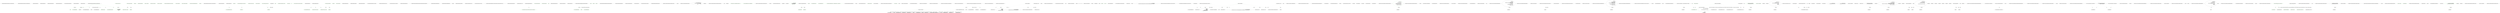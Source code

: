 digraph  {
n0 [cluster="Hangfire.IRecurringJobManager.AddOrUpdate(string, Hangfire.Common.Job, string, Hangfire.RecurringJobOptions)", label="Entry Hangfire.IRecurringJobManager.AddOrUpdate(string, Hangfire.Common.Job, string, Hangfire.RecurringJobOptions)", span="23-23"];
n1 [cluster="Hangfire.IRecurringJobManager.AddOrUpdate(string, Hangfire.Common.Job, string, Hangfire.RecurringJobOptions)", label="Exit Hangfire.IRecurringJobManager.AddOrUpdate(string, Hangfire.Common.Job, string, Hangfire.RecurringJobOptions)", span="23-23"];
n2 [cluster="Hangfire.IRecurringJobManager.Trigger(string)", label="Entry Hangfire.IRecurringJobManager.Trigger(string)", span="29-29"];
n3 [cluster="Hangfire.IRecurringJobManager.Trigger(string)", label="Exit Hangfire.IRecurringJobManager.Trigger(string)", span="29-29"];
n4 [cluster="Hangfire.IRecurringJobManager.RemoveIfExists(string)", label="Entry Hangfire.IRecurringJobManager.RemoveIfExists(string)", span="30-30"];
n5 [cluster="Hangfire.IRecurringJobManager.RemoveIfExists(string)", label="Exit Hangfire.IRecurringJobManager.RemoveIfExists(string)", span="30-30"];
m0_12 [cluster="System.ArgumentNullException.ArgumentNullException(string)", file="RecurringJobManager.cs", label="Entry System.ArgumentNullException.ArgumentNullException(string)", span="0-0"];
m0_66 [cluster="Hangfire.Storage.InvocationData.Deserialize()", file="RecurringJobManager.cs", label="Entry Hangfire.Storage.InvocationData.Deserialize()", span="44-44"];
m0_40 [cluster="Hangfire.JobStorage.GetConnection()", file="RecurringJobManager.cs", label="Entry Hangfire.JobStorage.GetConnection()", span="56-56"];
m0_14 [cluster="Hangfire.RecurringJobManager.AddOrUpdate(string, Hangfire.Common.Job, string, Hangfire.RecurringJobOptions)", file="RecurringJobManager.cs", label="Entry Hangfire.RecurringJobManager.AddOrUpdate(string, Hangfire.Common.Job, string, Hangfire.RecurringJobOptions)", span="55-55"];
m0_15 [cluster="Hangfire.RecurringJobManager.AddOrUpdate(string, Hangfire.Common.Job, string, Hangfire.RecurringJobOptions)", color=green, community=0, file="RecurringJobManager.cs", label="recurringJobId == null", prediction=0, span="57-57"];
m0_16 [cluster="Hangfire.RecurringJobManager.AddOrUpdate(string, Hangfire.Common.Job, string, Hangfire.RecurringJobOptions)", color=green, community=0, file="RecurringJobManager.cs", label="throw new ArgumentNullException(nameof(recurringJobId));", prediction=1, span="57-57"];
m0_17 [cluster="Hangfire.RecurringJobManager.AddOrUpdate(string, Hangfire.Common.Job, string, Hangfire.RecurringJobOptions)", color=green, community=0, file="RecurringJobManager.cs", label="job == null", prediction=1, span="58-58"];
m0_18 [cluster="Hangfire.RecurringJobManager.AddOrUpdate(string, Hangfire.Common.Job, string, Hangfire.RecurringJobOptions)", color=green, community=0, file="RecurringJobManager.cs", label="throw new ArgumentNullException(nameof(job));", prediction=1, span="58-58"];
m0_19 [cluster="Hangfire.RecurringJobManager.AddOrUpdate(string, Hangfire.Common.Job, string, Hangfire.RecurringJobOptions)", file="RecurringJobManager.cs", label="cronExpression == null", span="59-59"];
m0_20 [cluster="Hangfire.RecurringJobManager.AddOrUpdate(string, Hangfire.Common.Job, string, Hangfire.RecurringJobOptions)", file="RecurringJobManager.cs", label="throw new ArgumentNullException(nameof(cronExpression));", span="59-59"];
m0_21 [cluster="Hangfire.RecurringJobManager.AddOrUpdate(string, Hangfire.Common.Job, string, Hangfire.RecurringJobOptions)", file="RecurringJobManager.cs", label="options == null", span="60-60"];
m0_22 [cluster="Hangfire.RecurringJobManager.AddOrUpdate(string, Hangfire.Common.Job, string, Hangfire.RecurringJobOptions)", file="RecurringJobManager.cs", label="throw new ArgumentNullException(nameof(options));", span="60-60"];
m0_23 [cluster="Hangfire.RecurringJobManager.AddOrUpdate(string, Hangfire.Common.Job, string, Hangfire.RecurringJobOptions)", color=green, community=0, file="RecurringJobManager.cs", label="ValidateCronExpression(cronExpression)", prediction=1, span="62-62"];
m0_26 [cluster="Hangfire.RecurringJobManager.AddOrUpdate(string, Hangfire.Common.Job, string, Hangfire.RecurringJobOptions)", color=green, community=0, file="RecurringJobManager.cs", label="var invocationData = InvocationData.Serialize(job)", prediction=5, span="67-67"];
m0_28 [cluster="Hangfire.RecurringJobManager.AddOrUpdate(string, Hangfire.Common.Job, string, Hangfire.RecurringJobOptions)", color=green, community=0, file="RecurringJobManager.cs", label="recurringJob[''Cron''] = cronExpression", prediction=6, span="70-70"];
m0_29 [cluster="Hangfire.RecurringJobManager.AddOrUpdate(string, Hangfire.Common.Job, string, Hangfire.RecurringJobOptions)", color=green, community=0, file="RecurringJobManager.cs", label="recurringJob[''TimeZoneId''] = options.TimeZone.Id", prediction=7, span="71-71"];
m0_30 [cluster="Hangfire.RecurringJobManager.AddOrUpdate(string, Hangfire.Common.Job, string, Hangfire.RecurringJobOptions)", color=green, community=0, file="RecurringJobManager.cs", label="recurringJob[''Queue''] = options.QueueName", prediction=8, span="72-72"];
m0_31 [cluster="Hangfire.RecurringJobManager.AddOrUpdate(string, Hangfire.Common.Job, string, Hangfire.RecurringJobOptions)", color=green, community=0, file="RecurringJobManager.cs", label="var existingJob = connection.GetAllEntriesFromHash($''recurring-job:{recurringJobId}'')", prediction=9, span="74-74"];
m0_35 [cluster="Hangfire.RecurringJobManager.AddOrUpdate(string, Hangfire.Common.Job, string, Hangfire.RecurringJobOptions)", color=green, community=1, file="RecurringJobManager.cs", label="transaction.SetRangeInHash(\r\n                        $''recurring-job:{recurringJobId}'',\r\n                        recurringJob)", prediction=1, span="82-84"];
m0_36 [cluster="Hangfire.RecurringJobManager.AddOrUpdate(string, Hangfire.Common.Job, string, Hangfire.RecurringJobOptions)", color=green, community=0, file="RecurringJobManager.cs", label="transaction.AddToSet(''recurring-jobs'', recurringJobId)", prediction=1, span="86-86"];
m0_24 [cluster="Hangfire.RecurringJobManager.AddOrUpdate(string, Hangfire.Common.Job, string, Hangfire.RecurringJobOptions)", color=green, community=0, file="RecurringJobManager.cs", label="var connection = _storage.GetConnection()", prediction=12, span="64-64"];
m0_25 [cluster="Hangfire.RecurringJobManager.AddOrUpdate(string, Hangfire.Common.Job, string, Hangfire.RecurringJobOptions)", color=green, community=0, file="RecurringJobManager.cs", label="var recurringJob = new Dictionary<string, string>()", prediction=1, span="66-66"];
m0_34 [cluster="Hangfire.RecurringJobManager.AddOrUpdate(string, Hangfire.Common.Job, string, Hangfire.RecurringJobOptions)", color=green, community=0, file="RecurringJobManager.cs", label="var transaction = connection.CreateWriteTransaction()", prediction=1, span="80-80"];
m0_27 [cluster="Hangfire.RecurringJobManager.AddOrUpdate(string, Hangfire.Common.Job, string, Hangfire.RecurringJobOptions)", color=green, community=0, file="RecurringJobManager.cs", label="recurringJob[''Job''] = JobHelper.ToJson(invocationData)", prediction=15, span="69-69"];
m0_33 [cluster="Hangfire.RecurringJobManager.AddOrUpdate(string, Hangfire.Common.Job, string, Hangfire.RecurringJobOptions)", color=green, community=0, file="RecurringJobManager.cs", label="recurringJob[''CreatedAt''] = JobHelper.SerializeDateTime(DateTime.UtcNow)", prediction=16, span="77-77"];
m0_32 [cluster="Hangfire.RecurringJobManager.AddOrUpdate(string, Hangfire.Common.Job, string, Hangfire.RecurringJobOptions)", color=green, community=0, file="RecurringJobManager.cs", label="existingJob == null", prediction=17, span="75-75"];
m0_37 [cluster="Hangfire.RecurringJobManager.AddOrUpdate(string, Hangfire.Common.Job, string, Hangfire.RecurringJobOptions)", color=green, community=0, file="RecurringJobManager.cs", label="transaction.Commit()", prediction=1, span="88-88"];
m0_38 [cluster="Hangfire.RecurringJobManager.AddOrUpdate(string, Hangfire.Common.Job, string, Hangfire.RecurringJobOptions)", file="RecurringJobManager.cs", label="Exit Hangfire.RecurringJobManager.AddOrUpdate(string, Hangfire.Common.Job, string, Hangfire.RecurringJobOptions)", span="55-55"];
m0_67 [cluster="Hangfire.States.EnqueuedState.EnqueuedState()", file="RecurringJobManager.cs", label="Entry Hangfire.States.EnqueuedState.EnqueuedState()", span="87-87"];
m0_50 [cluster="Hangfire.RecurringJobManager.Trigger(string)", file="RecurringJobManager.cs", label="Entry Hangfire.RecurringJobManager.Trigger(string)", span="93-93"];
m0_51 [cluster="Hangfire.RecurringJobManager.Trigger(string)", color=green, community=0, file="RecurringJobManager.cs", label="recurringJobId == null", prediction=19, span="95-95"];
m0_52 [cluster="Hangfire.RecurringJobManager.Trigger(string)", color=green, community=0, file="RecurringJobManager.cs", label="throw new ArgumentNullException(nameof(recurringJobId));", prediction=20, span="95-95"];
m0_54 [cluster="Hangfire.RecurringJobManager.Trigger(string)", color=green, community=0, file="RecurringJobManager.cs", label="var hash = connection.GetAllEntriesFromHash($''recurring-job:{recurringJobId}'')", prediction=21, span="99-99"];
m0_62 [cluster="Hangfire.RecurringJobManager.Trigger(string)", color=green, community=0, file="RecurringJobManager.cs", label="context.Parameters[''RecurringJobId''] = recurringJobId", prediction=22, span="114-114"];
m0_53 [cluster="Hangfire.RecurringJobManager.Trigger(string)", color=green, community=0, file="RecurringJobManager.cs", label="var connection = _storage.GetConnection()", prediction=23, span="97-97"];
m0_61 [cluster="Hangfire.RecurringJobManager.Trigger(string)", color=green, community=0, file="RecurringJobManager.cs", label="var context = new CreateContext(_storage, connection, job, state)", prediction=24, span="113-113"];
m0_55 [cluster="Hangfire.RecurringJobManager.Trigger(string)", color=green, community=0, file="RecurringJobManager.cs", label="hash == null", prediction=25, span="100-100"];
m0_57 [cluster="Hangfire.RecurringJobManager.Trigger(string)", color=green, community=0, file="RecurringJobManager.cs", label="var job = JobHelper.FromJson<InvocationData>(hash[''Job'']).Deserialize()", prediction=26, span="105-105"];
m0_59 [cluster="Hangfire.RecurringJobManager.Trigger(string)", color=green, community=0, file="RecurringJobManager.cs", label="hash.ContainsKey(''Queue'')", prediction=21, span="108-108"];
m0_60 [cluster="Hangfire.RecurringJobManager.Trigger(string)", color=green, community=0, file="RecurringJobManager.cs", label="state.Queue = hash[''Queue'']", prediction=28, span="110-110"];
m0_56 [cluster="Hangfire.RecurringJobManager.Trigger(string)", color=green, community=0, file="RecurringJobManager.cs", label="return;", prediction=29, span="102-102"];
m0_58 [cluster="Hangfire.RecurringJobManager.Trigger(string)", color=green, community=0, file="RecurringJobManager.cs", label="var state = new EnqueuedState { Reason = ''Triggered using recurring job manager'' }", prediction=30, span="106-106"];
m0_63 [cluster="Hangfire.RecurringJobManager.Trigger(string)", color=green, community=0, file="RecurringJobManager.cs", label="_factory.Create(context)", prediction=24, span="115-115"];
m0_64 [cluster="Hangfire.RecurringJobManager.Trigger(string)", file="RecurringJobManager.cs", label="Exit Hangfire.RecurringJobManager.Trigger(string)", span="93-93"];
m0_71 [cluster="Hangfire.RecurringJobManager.RemoveIfExists(string)", file="RecurringJobManager.cs", label="Entry Hangfire.RecurringJobManager.RemoveIfExists(string)", span="119-119"];
m0_72 [cluster="Hangfire.RecurringJobManager.RemoveIfExists(string)", color=green, community=0, file="RecurringJobManager.cs", label="recurringJobId == null", prediction=32, span="121-121"];
m0_73 [cluster="Hangfire.RecurringJobManager.RemoveIfExists(string)", color=green, community=0, file="RecurringJobManager.cs", label="throw new ArgumentNullException(nameof(recurringJobId));", prediction=33, span="121-121"];
m0_76 [cluster="Hangfire.RecurringJobManager.RemoveIfExists(string)", color=green, community=0, file="RecurringJobManager.cs", label="transaction.RemoveHash($''recurring-job:{recurringJobId}'')", prediction=33, span="126-126"];
m0_77 [cluster="Hangfire.RecurringJobManager.RemoveIfExists(string)", color=green, community=0, file="RecurringJobManager.cs", label="transaction.RemoveFromSet(''recurring-jobs'', recurringJobId)", prediction=33, span="127-127"];
m0_74 [cluster="Hangfire.RecurringJobManager.RemoveIfExists(string)", color=green, community=0, file="RecurringJobManager.cs", label="var connection = _storage.GetConnection()", prediction=36, span="123-123"];
m0_75 [cluster="Hangfire.RecurringJobManager.RemoveIfExists(string)", color=green, community=0, file="RecurringJobManager.cs", label="var transaction = connection.CreateWriteTransaction()", prediction=33, span="124-124"];
m0_78 [cluster="Hangfire.RecurringJobManager.RemoveIfExists(string)", color=green, community=0, file="RecurringJobManager.cs", label="transaction.Commit()", prediction=33, span="129-129"];
m0_79 [cluster="Hangfire.RecurringJobManager.RemoveIfExists(string)", file="RecurringJobManager.cs", label="Exit Hangfire.RecurringJobManager.RemoveIfExists(string)", span="119-119"];
m0_0 [cluster="Hangfire.RecurringJobManager.RecurringJobManager()", file="RecurringJobManager.cs", label="Entry Hangfire.RecurringJobManager.RecurringJobManager()", span="36-36"];
m0_1 [cluster="Hangfire.RecurringJobManager.RecurringJobManager()", file="RecurringJobManager.cs", label="Exit Hangfire.RecurringJobManager.RecurringJobManager()", span="36-36"];
m0_89 [cluster="System.ArgumentException.ArgumentException(string, string, System.Exception)", file="RecurringJobManager.cs", label="Entry System.ArgumentException.ArgumentException(string, string, System.Exception)", span="0-0"];
m0_81 [cluster="Hangfire.Storage.IWriteOnlyTransaction.RemoveFromSet(string, string)", file="RecurringJobManager.cs", label="Entry Hangfire.Storage.IWriteOnlyTransaction.RemoveFromSet(string, string)", span="43-43"];
m0_68 [cluster="System.Collections.Generic.Dictionary<TKey, TValue>.ContainsKey(TKey)", file="RecurringJobManager.cs", label="Entry System.Collections.Generic.Dictionary<TKey, TValue>.ContainsKey(TKey)", span="0-0"];
m0_42 [cluster="Hangfire.Storage.InvocationData.Serialize(Hangfire.Common.Job)", file="RecurringJobManager.cs", label="Entry Hangfire.Storage.InvocationData.Serialize(Hangfire.Common.Job)", span="69-69"];
m0_69 [cluster="Hangfire.Client.CreateContext.CreateContext(Hangfire.JobStorage, Hangfire.Storage.IStorageConnection, Hangfire.Common.Job, Hangfire.States.IState)", file="RecurringJobManager.cs", label="Entry Hangfire.Client.CreateContext.CreateContext(Hangfire.JobStorage, Hangfire.Storage.IStorageConnection, Hangfire.Common.Job, Hangfire.States.IState)", span="37-37"];
m0_2 [cluster="Hangfire.RecurringJobManager.RecurringJobManager(Hangfire.JobStorage)", file="RecurringJobManager.cs", label="Entry Hangfire.RecurringJobManager.RecurringJobManager(Hangfire.JobStorage)", span="41-41"];
m0_3 [cluster="Hangfire.RecurringJobManager.RecurringJobManager(Hangfire.JobStorage)", file="RecurringJobManager.cs", label="Exit Hangfire.RecurringJobManager.RecurringJobManager(Hangfire.JobStorage)", span="41-41"];
m0_13 [cluster="Unk.nameof", file="RecurringJobManager.cs", label="Entry Unk.nameof", span=""];
m0_46 [cluster="Hangfire.Storage.IStorageConnection.CreateWriteTransaction()", file="RecurringJobManager.cs", label="Entry Hangfire.Storage.IStorageConnection.CreateWriteTransaction()", span="27-27"];
m0_48 [cluster="Hangfire.Storage.IWriteOnlyTransaction.AddToSet(string, string)", file="RecurringJobManager.cs", label="Entry Hangfire.Storage.IWriteOnlyTransaction.AddToSet(string, string)", span="41-41"];
m0_41 [cluster="System.Collections.Generic.Dictionary<TKey, TValue>.Dictionary()", file="RecurringJobManager.cs", label="Entry System.Collections.Generic.Dictionary<TKey, TValue>.Dictionary()", span="0-0"];
m0_47 [cluster="Hangfire.Storage.IWriteOnlyTransaction.SetRangeInHash(string, System.Collections.Generic.IEnumerable<System.Collections.Generic.KeyValuePair<string, string>>)", file="RecurringJobManager.cs", label="Entry Hangfire.Storage.IWriteOnlyTransaction.SetRangeInHash(string, System.Collections.Generic.IEnumerable<System.Collections.Generic.KeyValuePair<string, string>>)", span="51-51"];
m0_45 [cluster="Hangfire.Common.JobHelper.SerializeDateTime(System.DateTime)", file="RecurringJobManager.cs", label="Entry Hangfire.Common.JobHelper.SerializeDateTime(System.DateTime)", span="68-68"];
m0_65 [cluster="Hangfire.Common.JobHelper.FromJson<T>(string)", file="RecurringJobManager.cs", label="Entry Hangfire.Common.JobHelper.FromJson<T>(string)", span="39-39"];
m0_39 [cluster="Hangfire.RecurringJobManager.ValidateCronExpression(string)", file="RecurringJobManager.cs", label="Entry Hangfire.RecurringJobManager.ValidateCronExpression(string)", span="133-133"];
m0_82 [cluster="Hangfire.RecurringJobManager.ValidateCronExpression(string)", color=green, community=0, file="RecurringJobManager.cs", label="var schedule = CrontabSchedule.Parse(cronExpression)", prediction=39, span="137-137"];
m0_85 [cluster="Hangfire.RecurringJobManager.ValidateCronExpression(string)", color=green, community=0, file="RecurringJobManager.cs", label="throw new ArgumentException(''CRON expression is invalid. Please see the inner exception for details.'', nameof(cronExpression), ex);", prediction=40, span="142-142"];
m0_83 [cluster="Hangfire.RecurringJobManager.ValidateCronExpression(string)", color=green, community=0, file="RecurringJobManager.cs", label="schedule.GetNextOccurrence(DateTime.UtcNow)", prediction=41, span="138-138"];
m0_84 [cluster="Hangfire.RecurringJobManager.ValidateCronExpression(string)", color=green, community=0, file="RecurringJobManager.cs", label=Exception, prediction=42, span="140-140"];
m0_86 [cluster="Hangfire.RecurringJobManager.ValidateCronExpression(string)", file="RecurringJobManager.cs", label="Exit Hangfire.RecurringJobManager.ValidateCronExpression(string)", span="133-133"];
m0_49 [cluster="Hangfire.Storage.IWriteOnlyTransaction.Commit()", file="RecurringJobManager.cs", label="Entry Hangfire.Storage.IWriteOnlyTransaction.Commit()", span="54-54"];
m0_43 [cluster="Hangfire.Common.JobHelper.ToJson(object)", file="RecurringJobManager.cs", label="Entry Hangfire.Common.JobHelper.ToJson(object)", span="32-32"];
m0_4 [cluster="Hangfire.RecurringJobManager.RecurringJobManager(Hangfire.JobStorage, Hangfire.Client.IBackgroundJobFactory)", file="RecurringJobManager.cs", label="Entry Hangfire.RecurringJobManager.RecurringJobManager(Hangfire.JobStorage, Hangfire.Client.IBackgroundJobFactory)", span="46-46"];
m0_5 [cluster="Hangfire.RecurringJobManager.RecurringJobManager(Hangfire.JobStorage, Hangfire.Client.IBackgroundJobFactory)", color=green, community=0, file="RecurringJobManager.cs", label="storage == null", prediction=43, span="48-48"];
m0_6 [cluster="Hangfire.RecurringJobManager.RecurringJobManager(Hangfire.JobStorage, Hangfire.Client.IBackgroundJobFactory)", color=green, community=0, file="RecurringJobManager.cs", label="throw new ArgumentNullException(nameof(storage));", prediction=44, span="48-48"];
m0_7 [cluster="Hangfire.RecurringJobManager.RecurringJobManager(Hangfire.JobStorage, Hangfire.Client.IBackgroundJobFactory)", color=green, community=0, file="RecurringJobManager.cs", label="factory == null", prediction=44, span="49-49"];
m0_8 [cluster="Hangfire.RecurringJobManager.RecurringJobManager(Hangfire.JobStorage, Hangfire.Client.IBackgroundJobFactory)", color=green, community=0, file="RecurringJobManager.cs", label="throw new ArgumentNullException(nameof(factory));", prediction=44, span="49-49"];
m0_9 [cluster="Hangfire.RecurringJobManager.RecurringJobManager(Hangfire.JobStorage, Hangfire.Client.IBackgroundJobFactory)", color=green, community=0, file="RecurringJobManager.cs", label="_storage = storage", prediction=47, span="51-51"];
m0_10 [cluster="Hangfire.RecurringJobManager.RecurringJobManager(Hangfire.JobStorage, Hangfire.Client.IBackgroundJobFactory)", color=green, community=0, file="RecurringJobManager.cs", label="_factory = factory", prediction=48, span="52-52"];
m0_11 [cluster="Hangfire.RecurringJobManager.RecurringJobManager(Hangfire.JobStorage, Hangfire.Client.IBackgroundJobFactory)", file="RecurringJobManager.cs", label="Exit Hangfire.RecurringJobManager.RecurringJobManager(Hangfire.JobStorage, Hangfire.Client.IBackgroundJobFactory)", span="46-46"];
m0_44 [cluster="Hangfire.Storage.IStorageConnection.GetAllEntriesFromHash(string)", file="RecurringJobManager.cs", label="Entry Hangfire.Storage.IStorageConnection.GetAllEntriesFromHash(string)", span="64-64"];
m0_80 [cluster="Hangfire.Storage.IWriteOnlyTransaction.RemoveHash(string)", file="RecurringJobManager.cs", label="Entry Hangfire.Storage.IWriteOnlyTransaction.RemoveHash(string)", span="52-52"];
m0_87 [cluster="NCrontab.CrontabSchedule.Parse(string)", file="RecurringJobManager.cs", label="Entry NCrontab.CrontabSchedule.Parse(string)", span="93-93"];
m0_88 [cluster="NCrontab.CrontabSchedule.GetNextOccurrence(System.DateTime)", file="RecurringJobManager.cs", label="Entry NCrontab.CrontabSchedule.GetNextOccurrence(System.DateTime)", span="193-193"];
m0_70 [cluster="Hangfire.Client.IBackgroundJobFactory.Create(Hangfire.Client.CreateContext)", file="RecurringJobManager.cs", label="Entry Hangfire.Client.IBackgroundJobFactory.Create(Hangfire.Client.CreateContext)", span="31-31"];
m0_90 [file="RecurringJobManager.cs", label="Hangfire.RecurringJobManager", span=""];
m1_11 [cluster="Hangfire.Core.Tests.Server.BackgroundProcessContextFacts.Ctor_ThrowsAnException_WhenServerIdIsNull()", file="RecurringJobManagerExtensions.cs", label="Exit Hangfire.Core.Tests.Server.BackgroundProcessContextFacts.Ctor_ThrowsAnException_WhenServerIdIsNull()", span="25-25"];
m1_42 [cluster="Unk.Same", file="RecurringJobManagerExtensions.cs", label="Entry Unk.Same", span=""];
m1_13 [cluster="HangFire.SqlServer.SqlServerObjectsInstaller.IsSqlEditionSupported(SqlConnection)", file="RecurringJobManagerExtensions.cs", label="Entry HangFire.SqlServer.SqlServerObjectsInstaller.IsSqlEditionSupported(SqlConnection)", span="56-56"];
m1_25 [cluster="HangFire.SqlServer.SqlServerObjectsInstaller.GetStringResource(System.Reflection.Assembly, string)", file="RecurringJobManagerExtensions.cs", label="throw new InvalidOperationException(String.Format(\r\n                        ''Requested resource `{0}` was not found in the assembly `{1}`.'',\r\n                        resourceName,\r\n                        assembly));", span="68-71"];
m1_24 [cluster="lambda expression", file="RecurringJobManagerExtensions.cs", label="Exit lambda expression", span="37-37"];
m1_26 [cluster="Hangfire.Core.Tests.Server.BackgroundProcessContextFacts.Ctor_ThrowsAnException_WhenPropertiesArgumentIsNull()", file="RecurringJobManagerExtensions.cs", label="Entry Hangfire.Core.Tests.Server.BackgroundProcessContextFacts.Ctor_ThrowsAnException_WhenPropertiesArgumentIsNull()", span="43-43"];
m1_12 [cluster="Unk.>", file="RecurringJobManagerExtensions.cs", label="Entry Unk.>", span=""];
m1_16 [cluster="lambda expression", file="RecurringJobManagerExtensions.cs", label="Exit lambda expression", span="28-28"];
m1_18 [cluster="HangFire.SqlServer.SqlServerObjectsInstaller.IsSqlEditionSupported(SqlConnection)", color=green, community=0, file="RecurringJobManagerExtensions.cs", label="var edition = connection.Query<int>(''SELECT SERVERPROPERTY ( 'EngineEdition' )'').Single()", prediction=49, span="58-58"];
m1_19 [cluster="HangFire.SqlServer.SqlServerObjectsInstaller.IsSqlEditionSupported(SqlConnection)", color=green, community=0, file="RecurringJobManagerExtensions.cs", label="return edition >= SqlEngineEdition.Standard && edition <= SqlEngineEdition.Express;", prediction=50, span="59-59"];
m1_21 [cluster="Hangfire.Core.Tests.Server.BackgroundProcessContextFacts.Ctor_ThrowsAnException_WhenStorageIsNull()", file="RecurringJobManagerExtensions.cs", label="Exit Hangfire.Core.Tests.Server.BackgroundProcessContextFacts.Ctor_ThrowsAnException_WhenStorageIsNull()", span="34-34"];
m1_17 [cluster="Unk.Execute", file="RecurringJobManagerExtensions.cs", label="Entry Unk.Execute", span=""];
m1_29 [cluster="System.Reflection.Assembly.GetManifestResourceStream(string)", file="RecurringJobManagerExtensions.cs", label="Entry System.Reflection.Assembly.GetManifestResourceStream(string)", span="0-0"];
m1_30 [cluster="lambda expression", file="RecurringJobManagerExtensions.cs", label="Entry lambda expression", span="46-46"];
m1_40 [cluster="Unk.SequenceEqual", file="RecurringJobManagerExtensions.cs", label="Entry Unk.SequenceEqual", span=""];
m1_6 [cluster="HangFire.SqlServer.SqlServerObjectsInstaller.Install(SqlConnection)", color=green, community=0, file="RecurringJobManagerExtensions.cs", label="var script = GetStringResource(\r\n                typeof(SqlServerObjectsInstaller).Assembly, \r\n                ''HangFire.SqlServer.Install.sql'')", prediction=51, span="45-47"];
m1_0 [cluster="HangFire.SqlServer.SqlServerObjectsInstaller.Install(SqlConnection)", file="RecurringJobManagerExtensions.cs", label="Entry HangFire.SqlServer.SqlServerObjectsInstaller.Install(SqlConnection)", span="34-34"];
m1_1 [cluster="HangFire.SqlServer.SqlServerObjectsInstaller.Install(SqlConnection)", color=green, community=0, file="RecurringJobManagerExtensions.cs", label="connection == null", prediction=52, span="36-36"];
m1_2 [cluster="HangFire.SqlServer.SqlServerObjectsInstaller.Install(SqlConnection)", color=green, community=0, file="RecurringJobManagerExtensions.cs", label="throw new ArgumentNullException(''connection'');", prediction=53, span="36-36"];
m1_3 [cluster="HangFire.SqlServer.SqlServerObjectsInstaller.Install(SqlConnection)", color=green, community=0, file="RecurringJobManagerExtensions.cs", label="Log.Info(''Start installing HangFire SQL objects...'')", prediction=54, span="38-38"];
m1_4 [cluster="HangFire.SqlServer.SqlServerObjectsInstaller.Install(SqlConnection)", color=green, community=0, file="RecurringJobManagerExtensions.cs", label="!IsSqlEditionSupported(connection)", prediction=55, span="40-40"];
m1_7 [cluster="HangFire.SqlServer.SqlServerObjectsInstaller.Install(SqlConnection)", color=green, community=0, file="RecurringJobManagerExtensions.cs", label="script = script.Replace(''SET @TARGET_SCHEMA_VERSION = 2;'', ''SET @TARGET_SCHEMA_VERSION = '' + RequiredSchemaVersion + '';'')", prediction=56, span="49-49"];
m1_14 [cluster="System.PlatformNotSupportedException.PlatformNotSupportedException(string)", file="RecurringJobManagerExtensions.cs", label="Entry System.PlatformNotSupportedException.PlatformNotSupportedException(string)", span="0-0"];
m1_22 [cluster="Unk.Single", file="RecurringJobManagerExtensions.cs", label="Entry Unk.Single", span=""];
m1_32 [cluster="System.IO.StreamReader.StreamReader(System.IO.Stream)", file="RecurringJobManagerExtensions.cs", label="Entry System.IO.StreamReader.StreamReader(System.IO.Stream)", span="0-0"];
m1_8 [cluster="HangFire.SqlServer.SqlServerObjectsInstaller.Install(SqlConnection)", color=green, community=0, file="RecurringJobManagerExtensions.cs", label="connection.Execute(script)", prediction=55, span="51-51"];
m1_9 [cluster="HangFire.SqlServer.SqlServerObjectsInstaller.Install(SqlConnection)", color=green, community=0, file="RecurringJobManagerExtensions.cs", label="Log.Info(''HangFire SQL objects installed.'')", prediction=58, span="53-53"];
m1_33 [cluster="System.IO.StreamReader.ReadToEnd()", file="RecurringJobManagerExtensions.cs", label="Entry System.IO.StreamReader.ReadToEnd()", span="0-0"];
m1_39 [cluster="Hangfire.Core.Tests.Server.BackgroundProcessContextFacts.Ctor_CorrectlyInitializes_AllTheProperties()", file="RecurringJobManagerExtensions.cs", label="Exit Hangfire.Core.Tests.Server.BackgroundProcessContextFacts.Ctor_CorrectlyInitializes_AllTheProperties()", span="52-52"];
m1_5 [cluster="Mock<JobStorage>.cstr", color=green, community=0, file="RecurringJobManagerExtensions.cs", label="Entry Mock<JobStorage>.cstr", prediction=59, span=""];
m1_41 [cluster="Unk.True", file="RecurringJobManagerExtensions.cs", label="Entry Unk.True", span=""];
m1_43 [file="RecurringJobManagerExtensions.cs", label="Hangfire.Core.Tests.Server.BackgroundProcessContextFacts", span=""];
m2_21 [cluster="System.ArgumentNullException.ArgumentNullException(string)", file="SqlServerDistributedLock.cs", label="Entry System.ArgumentNullException.ArgumentNullException(string)", span="0-0"];
m2_26 [cluster="Hangfire.SqlServer.SqlServerStorage.CreateAndOpenConnection()", file="SqlServerDistributedLock.cs", label="Entry Hangfire.SqlServer.SqlServerStorage.CreateAndOpenConnection()", span="228-228"];
m2_28 [cluster="Hangfire.SqlServer.SqlServerStorage.IsExistingConnection(IDbConnection)", file="SqlServerDistributedLock.cs", label="Entry Hangfire.SqlServer.SqlServerStorage.IsExistingConnection(IDbConnection)", span="241-241"];
m2_71 [cluster="Hangfire.SqlServer.SqlServerDistributedLockException.SqlServerDistributedLockException(string)", file="SqlServerDistributedLock.cs", label="Entry Hangfire.SqlServer.SqlServerDistributedLockException.SqlServerDistributedLockException(string)", span="22-22"];
m2_47 [cluster="Hangfire.SqlServer.SqlServerDistributedLock.ExecuteKeepAliveQuery(object)", file="SqlServerDistributedLock.cs", label="Entry Hangfire.SqlServer.SqlServerDistributedLock.ExecuteKeepAliveQuery(object)", span="120-120"];
m2_48 [cluster="Hangfire.SqlServer.SqlServerDistributedLock.ExecuteKeepAliveQuery(object)", file="SqlServerDistributedLock.cs", label=_lockObject, span="122-122"];
m2_49 [cluster="Hangfire.SqlServer.SqlServerDistributedLock.ExecuteKeepAliveQuery(object)", file="SqlServerDistributedLock.cs", label="_connection?.Execute(''SELECT 1;'')", span="126-126"];
m2_50 [cluster="Hangfire.SqlServer.SqlServerDistributedLock.ExecuteKeepAliveQuery(object)", file="SqlServerDistributedLock.cs", label="Exit Hangfire.SqlServer.SqlServerDistributedLock.ExecuteKeepAliveQuery(object)", span="120-120"];
m2_46 [cluster="Hangfire.SqlServer.SqlServerDistributedLock.Release(IDbConnection, string)", file="SqlServerDistributedLock.cs", label="Entry Hangfire.SqlServer.SqlServerDistributedLock.Release(IDbConnection, string)", span="173-173"];
m2_73 [cluster="Hangfire.SqlServer.SqlServerDistributedLock.Release(IDbConnection, string)", file="SqlServerDistributedLock.cs", label="var parameters = new DynamicParameters()", span="175-175"];
m2_74 [cluster="Hangfire.SqlServer.SqlServerDistributedLock.Release(IDbConnection, string)", file="SqlServerDistributedLock.cs", label="parameters.Add(''@Resource'', resource)", span="176-176"];
m2_77 [cluster="Hangfire.SqlServer.SqlServerDistributedLock.Release(IDbConnection, string)", file="SqlServerDistributedLock.cs", label="connection.Execute(\r\n                @''sp_releaseapplock'',\r\n                parameters,\r\n                commandType: CommandType.StoredProcedure)", span="180-183"];
m2_80 [cluster="Hangfire.SqlServer.SqlServerDistributedLock.Release(IDbConnection, string)", file="SqlServerDistributedLock.cs", label="throw new SqlServerDistributedLockException(\r\n                    $''Could not release a lock on the resource '{resource}': Server returned the '{releaseResult}' error.'');", span="189-190"];
m2_79 [cluster="Hangfire.SqlServer.SqlServerDistributedLock.Release(IDbConnection, string)", file="SqlServerDistributedLock.cs", label="releaseResult < 0", span="187-187"];
m2_75 [cluster="Hangfire.SqlServer.SqlServerDistributedLock.Release(IDbConnection, string)", file="SqlServerDistributedLock.cs", label="parameters.Add(''@LockOwner'', LockOwner)", span="177-177"];
m2_76 [cluster="Hangfire.SqlServer.SqlServerDistributedLock.Release(IDbConnection, string)", file="SqlServerDistributedLock.cs", label="parameters.Add(''@Result'', dbType: DbType.Int32, direction: ParameterDirection.ReturnValue)", span="178-178"];
m2_78 [cluster="Hangfire.SqlServer.SqlServerDistributedLock.Release(IDbConnection, string)", file="SqlServerDistributedLock.cs", label="var releaseResult = parameters.Get<int>(''@Result'')", span="185-185"];
m2_81 [cluster="Hangfire.SqlServer.SqlServerDistributedLock.Release(IDbConnection, string)", file="SqlServerDistributedLock.cs", label="Exit Hangfire.SqlServer.SqlServerDistributedLock.Release(IDbConnection, string)", span="173-173"];
m2_25 [cluster="System.Collections.Generic.Dictionary<TKey, TValue>.ContainsKey(TKey)", file="SqlServerDistributedLock.cs", label="Entry System.Collections.Generic.Dictionary<TKey, TValue>.ContainsKey(TKey)", span="0-0"];
m2_69 [cluster="Unk.>", file="SqlServerDistributedLock.cs", label="Entry Unk.>", span=""];
m2_30 [cluster="Hangfire.SqlServer.SqlServerDistributedLock.Dispose()", file="SqlServerDistributedLock.cs", label="Entry Hangfire.SqlServer.SqlServerDistributedLock.Dispose()", span="87-87"];
m2_31 [cluster="Hangfire.SqlServer.SqlServerDistributedLock.Dispose()", file="SqlServerDistributedLock.cs", label=_completed, span="89-89"];
m2_33 [cluster="Hangfire.SqlServer.SqlServerDistributedLock.Dispose()", file="SqlServerDistributedLock.cs", label="_completed = true", span="91-91"];
m2_34 [cluster="Hangfire.SqlServer.SqlServerDistributedLock.Dispose()", file="SqlServerDistributedLock.cs", label="!AcquiredLocks.Value.ContainsKey(_resource)", span="93-93"];
m2_36 [cluster="Hangfire.SqlServer.SqlServerDistributedLock.Dispose()", file="SqlServerDistributedLock.cs", label="AcquiredLocks.Value[_resource]--", span="95-95"];
m2_37 [cluster="Hangfire.SqlServer.SqlServerDistributedLock.Dispose()", file="SqlServerDistributedLock.cs", label="AcquiredLocks.Value[_resource] != 0", span="97-97"];
m2_39 [cluster="Hangfire.SqlServer.SqlServerDistributedLock.Dispose()", file="SqlServerDistributedLock.cs", label=_lockObject, span="99-99"];
m2_40 [cluster="Hangfire.SqlServer.SqlServerDistributedLock.Dispose()", file="SqlServerDistributedLock.cs", label="AcquiredLocks.Value.Remove(_resource)", span="106-106"];
m2_41 [cluster="Hangfire.SqlServer.SqlServerDistributedLock.Dispose()", file="SqlServerDistributedLock.cs", label="_timer?.Dispose()", span="108-108"];
m2_42 [cluster="Hangfire.SqlServer.SqlServerDistributedLock.Dispose()", file="SqlServerDistributedLock.cs", label="Release(_connection, _resource)", span="110-110"];
m2_32 [cluster="Hangfire.SqlServer.SqlServerDistributedLock.Dispose()", file="SqlServerDistributedLock.cs", label="return;", span="89-89"];
m2_35 [cluster="Hangfire.SqlServer.SqlServerDistributedLock.Dispose()", file="SqlServerDistributedLock.cs", label="return;", span="93-93"];
m2_38 [cluster="Hangfire.SqlServer.SqlServerDistributedLock.Dispose()", file="SqlServerDistributedLock.cs", label="return;", span="97-97"];
m2_43 [cluster="Hangfire.SqlServer.SqlServerDistributedLock.Dispose()", file="SqlServerDistributedLock.cs", label="Exit Hangfire.SqlServer.SqlServerDistributedLock.Dispose()", span="87-87"];
m2_22 [cluster="Unk.nameof", file="SqlServerDistributedLock.cs", label="Entry Unk.nameof", span=""];
m2_67 [cluster="DynamicParameters.cstr", file="SqlServerDistributedLock.cs", label="Entry DynamicParameters.cstr", span=""];
m2_68 [cluster="Unk.Add", file="SqlServerDistributedLock.cs", label="Entry Unk.Add", span=""];
m2_4 [cluster="Hangfire.SqlServer.SqlServerDistributedLock.SqlServerDistributedLock(Hangfire.SqlServer.SqlServerStorage, string, System.TimeSpan)", file="SqlServerDistributedLock.cs", label="Entry Hangfire.SqlServer.SqlServerDistributedLock.SqlServerDistributedLock(Hangfire.SqlServer.SqlServerStorage, string, System.TimeSpan)", span="58-58"];
m2_11 [cluster="Hangfire.SqlServer.SqlServerDistributedLock.SqlServerDistributedLock(Hangfire.SqlServer.SqlServerStorage, string, System.TimeSpan)", color=green, community=0, file="SqlServerDistributedLock.cs", label="_storage = storage", prediction=60, span="65-65"];
m2_9 [cluster="Hangfire.SqlServer.SqlServerDistributedLock.SqlServerDistributedLock(Hangfire.SqlServer.SqlServerStorage, string, System.TimeSpan)", file="SqlServerDistributedLock.cs", label="timeout.TotalSeconds + CommandTimeoutAdditionSeconds > Int32.MaxValue", span="62-62"];
m2_12 [cluster="Hangfire.SqlServer.SqlServerDistributedLock.SqlServerDistributedLock(Hangfire.SqlServer.SqlServerStorage, string, System.TimeSpan)", color=green, community=0, file="SqlServerDistributedLock.cs", label="_resource = resource", prediction=61, span="66-66"];
m2_13 [cluster="Hangfire.SqlServer.SqlServerDistributedLock.SqlServerDistributedLock(Hangfire.SqlServer.SqlServerStorage, string, System.TimeSpan)", file="SqlServerDistributedLock.cs", label="!AcquiredLocks.Value.ContainsKey(_resource) || AcquiredLocks.Value[_resource] == 0", span="68-68"];
m2_14 [cluster="Hangfire.SqlServer.SqlServerDistributedLock.SqlServerDistributedLock(Hangfire.SqlServer.SqlServerStorage, string, System.TimeSpan)", file="SqlServerDistributedLock.cs", label="_connection = storage.CreateAndOpenConnection()", span="70-70"];
m2_15 [cluster="Hangfire.SqlServer.SqlServerDistributedLock.SqlServerDistributedLock(Hangfire.SqlServer.SqlServerStorage, string, System.TimeSpan)", file="SqlServerDistributedLock.cs", label="Acquire(_connection, _resource, timeout)", span="72-72"];
m2_16 [cluster="Hangfire.SqlServer.SqlServerDistributedLock.SqlServerDistributedLock(Hangfire.SqlServer.SqlServerStorage, string, System.TimeSpan)", file="SqlServerDistributedLock.cs", label="!_storage.IsExistingConnection(_connection)", span="74-74"];
m2_17 [cluster="Hangfire.SqlServer.SqlServerDistributedLock.SqlServerDistributedLock(Hangfire.SqlServer.SqlServerStorage, string, System.TimeSpan)", file="SqlServerDistributedLock.cs", label="_timer = new Timer(ExecuteKeepAliveQuery, null, KeepAliveInterval, KeepAliveInterval)", span="76-76"];
m2_18 [cluster="Hangfire.SqlServer.SqlServerDistributedLock.SqlServerDistributedLock(Hangfire.SqlServer.SqlServerStorage, string, System.TimeSpan)", file="SqlServerDistributedLock.cs", label="AcquiredLocks.Value[_resource] = 1", span="79-79"];
m2_19 [cluster="Hangfire.SqlServer.SqlServerDistributedLock.SqlServerDistributedLock(Hangfire.SqlServer.SqlServerStorage, string, System.TimeSpan)", file="SqlServerDistributedLock.cs", label="AcquiredLocks.Value[_resource]++", span="83-83"];
m2_5 [cluster="Hangfire.SqlServer.SqlServerDistributedLock.SqlServerDistributedLock(Hangfire.SqlServer.SqlServerStorage, string, System.TimeSpan)", file="SqlServerDistributedLock.cs", label="storage == null", span="60-60"];
m2_6 [cluster="Hangfire.SqlServer.SqlServerDistributedLock.SqlServerDistributedLock(Hangfire.SqlServer.SqlServerStorage, string, System.TimeSpan)", file="SqlServerDistributedLock.cs", label="throw new ArgumentNullException(nameof(storage));", span="60-60"];
m2_7 [cluster="Hangfire.SqlServer.SqlServerDistributedLock.SqlServerDistributedLock(Hangfire.SqlServer.SqlServerStorage, string, System.TimeSpan)", file="SqlServerDistributedLock.cs", label="String.IsNullOrEmpty(resource)", span="61-61"];
m2_8 [cluster="Hangfire.SqlServer.SqlServerDistributedLock.SqlServerDistributedLock(Hangfire.SqlServer.SqlServerStorage, string, System.TimeSpan)", file="SqlServerDistributedLock.cs", label="throw new ArgumentNullException(nameof(resource));", span="61-61"];
m2_10 [cluster="Hangfire.SqlServer.SqlServerDistributedLock.SqlServerDistributedLock(Hangfire.SqlServer.SqlServerStorage, string, System.TimeSpan)", file="SqlServerDistributedLock.cs", label="throw new ArgumentException(\r\n                $''The timeout specified is too large. Please supply a timeout equal to or less than {Int32.MaxValue - CommandTimeoutAdditionSeconds} seconds'', nameof(timeout));", span="62-63"];
m2_20 [cluster="Hangfire.SqlServer.SqlServerDistributedLock.SqlServerDistributedLock(Hangfire.SqlServer.SqlServerStorage, string, System.TimeSpan)", file="SqlServerDistributedLock.cs", label="Exit Hangfire.SqlServer.SqlServerDistributedLock.SqlServerDistributedLock(Hangfire.SqlServer.SqlServerStorage, string, System.TimeSpan)", span="58-58"];
m2_29 [cluster="System.Threading.Timer.Timer(System.Threading.TimerCallback, object, System.TimeSpan, System.TimeSpan)", file="SqlServerDistributedLock.cs", label="Entry System.Threading.Timer.Timer(System.Threading.TimerCallback, object, System.TimeSpan, System.TimeSpan)", span="0-0"];
m2_23 [cluster="string.IsNullOrEmpty(string)", file="SqlServerDistributedLock.cs", label="Entry string.IsNullOrEmpty(string)", span="0-0"];
m2_27 [cluster="Hangfire.SqlServer.SqlServerDistributedLock.Acquire(IDbConnection, string, System.TimeSpan)", file="SqlServerDistributedLock.cs", label="Entry Hangfire.SqlServer.SqlServerDistributedLock.Acquire(IDbConnection, string, System.TimeSpan)", span="140-140"];
m2_52 [cluster="Hangfire.SqlServer.SqlServerDistributedLock.Acquire(IDbConnection, string, System.TimeSpan)", file="SqlServerDistributedLock.cs", label="var parameters = new DynamicParameters()", span="142-142"];
m2_53 [cluster="Hangfire.SqlServer.SqlServerDistributedLock.Acquire(IDbConnection, string, System.TimeSpan)", file="SqlServerDistributedLock.cs", label="parameters.Add(''@Resource'', resource)", span="143-143"];
m2_57 [cluster="Hangfire.SqlServer.SqlServerDistributedLock.Acquire(IDbConnection, string, System.TimeSpan)", file="SqlServerDistributedLock.cs", label="parameters.Add(''@LockTimeout'', (int)timeout.TotalMilliseconds)", span="147-147"];
m2_60 [cluster="Hangfire.SqlServer.SqlServerDistributedLock.Acquire(IDbConnection, string, System.TimeSpan)", file="SqlServerDistributedLock.cs", label="connection.Execute(\r\n                @''sp_getapplock'',\r\n                parameters,\r\n                commandTimeout: commandTimeout,\r\n                commandType: CommandType.StoredProcedure)", span="153-157"];
m2_64 [cluster="Hangfire.SqlServer.SqlServerDistributedLock.Acquire(IDbConnection, string, System.TimeSpan)", file="SqlServerDistributedLock.cs", label="throw new DistributedLockTimeoutException(resource);", span="165-165"];
m2_65 [cluster="Hangfire.SqlServer.SqlServerDistributedLock.Acquire(IDbConnection, string, System.TimeSpan)", file="SqlServerDistributedLock.cs", label="throw new SqlServerDistributedLockException(\r\n                    $''Could not place a lock on the resource '{resource}': {(LockErrorMessages.ContainsKey(lockResult) ? LockErrorMessages[lockResult] : $''Server returned the '{lockResult}' error.'')}.'');", span="168-169"];
m2_62 [cluster="Hangfire.SqlServer.SqlServerDistributedLock.Acquire(IDbConnection, string, System.TimeSpan)", file="SqlServerDistributedLock.cs", label="lockResult < 0", span="161-161"];
m2_54 [cluster="Hangfire.SqlServer.SqlServerDistributedLock.Acquire(IDbConnection, string, System.TimeSpan)", file="SqlServerDistributedLock.cs", label="parameters.Add(''@DbPrincipal'', ''public'')", span="144-144"];
m2_55 [cluster="Hangfire.SqlServer.SqlServerDistributedLock.Acquire(IDbConnection, string, System.TimeSpan)", file="SqlServerDistributedLock.cs", label="parameters.Add(''@LockMode'', LockMode)", span="145-145"];
m2_56 [cluster="Hangfire.SqlServer.SqlServerDistributedLock.Acquire(IDbConnection, string, System.TimeSpan)", file="SqlServerDistributedLock.cs", label="parameters.Add(''@LockOwner'', LockOwner)", span="146-146"];
m2_58 [cluster="Hangfire.SqlServer.SqlServerDistributedLock.Acquire(IDbConnection, string, System.TimeSpan)", file="SqlServerDistributedLock.cs", label="parameters.Add(''@Result'', dbType: DbType.Int32, direction: ParameterDirection.ReturnValue)", span="148-148"];
m2_61 [cluster="Hangfire.SqlServer.SqlServerDistributedLock.Acquire(IDbConnection, string, System.TimeSpan)", file="SqlServerDistributedLock.cs", label="var lockResult = parameters.Get<int>(''@Result'')", span="159-159"];
m2_59 [cluster="Hangfire.SqlServer.SqlServerDistributedLock.Acquire(IDbConnection, string, System.TimeSpan)", file="SqlServerDistributedLock.cs", label="var commandTimeout = (int)(timeout.TotalSeconds + CommandTimeoutAdditionSeconds)", span="151-151"];
m2_63 [cluster="Hangfire.SqlServer.SqlServerDistributedLock.Acquire(IDbConnection, string, System.TimeSpan)", file="SqlServerDistributedLock.cs", label="lockResult == -1", span="163-163"];
m2_66 [cluster="Hangfire.SqlServer.SqlServerDistributedLock.Acquire(IDbConnection, string, System.TimeSpan)", file="SqlServerDistributedLock.cs", label="Exit Hangfire.SqlServer.SqlServerDistributedLock.Acquire(IDbConnection, string, System.TimeSpan)", span="140-140"];
m2_70 [cluster="Hangfire.Storage.DistributedLockTimeoutException.DistributedLockTimeoutException(string)", file="SqlServerDistributedLock.cs", label="Entry Hangfire.Storage.DistributedLockTimeoutException.DistributedLockTimeoutException(string)", span="6-6"];
m2_45 [cluster="System.Threading.Timer.Dispose()", file="SqlServerDistributedLock.cs", label="Entry System.Threading.Timer.Dispose()", span="0-0"];
m2_24 [cluster="System.ArgumentException.ArgumentException(string, string)", file="SqlServerDistributedLock.cs", label="Entry System.ArgumentException.ArgumentException(string, string)", span="0-0"];
m2_51 [cluster="Unk.Execute", file="SqlServerDistributedLock.cs", label="Entry Unk.Execute", span=""];
m2_44 [cluster="System.Collections.Generic.Dictionary<TKey, TValue>.Remove(TKey)", file="SqlServerDistributedLock.cs", label="Entry System.Collections.Generic.Dictionary<TKey, TValue>.Remove(TKey)", span="0-0"];
m2_72 [cluster="Unk.ContainsKey", file="SqlServerDistributedLock.cs", label="Entry Unk.ContainsKey", span=""];
m2_82 [file="SqlServerDistributedLock.cs", label="Hangfire.SqlServer.SqlServerDistributedLock", span=""];
m3_61 [cluster="System.Threading.Thread.Join()", file="SqlServerDistributedLockFacts.cs", label="Entry System.Threading.Thread.Join()", span="0-0"];
m3_13 [cluster="Unk.UseConnection", file="SqlServerDistributedLockFacts.cs", label="Entry Unk.UseConnection", span=""];
m3_98 [cluster="System.TimeSpan.FromMinutes(double)", file="SqlServerDistributedLockFacts.cs", label="Entry System.TimeSpan.FromMinutes(double)", span="0-0"];
m3_58 [cluster="System.Threading.Thread.Start()", file="SqlServerDistributedLockFacts.cs", label="Entry System.Threading.Thread.Start()", span="0-0"];
m3_25 [cluster="Hangfire.SqlServer.Tests.SqlServerDistributedLockFacts.Ctor_ThrowsAnException_WhenResourceIsNullOrEmpty()", file="SqlServerDistributedLockFacts.cs", label="Entry Hangfire.SqlServer.Tests.SqlServerDistributedLockFacts.Ctor_ThrowsAnException_WhenResourceIsNullOrEmpty()", span="42-42"];
m3_26 [cluster="Hangfire.SqlServer.Tests.SqlServerDistributedLockFacts.Ctor_ThrowsAnException_WhenResourceIsNullOrEmpty()", color=green, community=2, file="SqlServerDistributedLockFacts.cs", label="UseConnection(connection =>\r\n            {\r\n                var storage = CreateStorage(connection);\r\n\r\n                var exception = Assert.Throws<ArgumentNullException>(\r\n                () => new SqlServerDistributedLock(storage, '''', _timeout));\r\n\r\n                Assert.Equal(''resource'', exception.ParamName);\r\n            })", prediction=62, span="44-52"];
m3_27 [cluster="Hangfire.SqlServer.Tests.SqlServerDistributedLockFacts.Ctor_ThrowsAnException_WhenResourceIsNullOrEmpty()", file="SqlServerDistributedLockFacts.cs", label="Exit Hangfire.SqlServer.Tests.SqlServerDistributedLockFacts.Ctor_ThrowsAnException_WhenResourceIsNullOrEmpty()", span="42-42"];
m3_5 [cluster="Unk.Equal", file="SqlServerDistributedLockFacts.cs", label="Entry Unk.Equal", span=""];
m3_109 [cluster="System.Type.GetField(string, System.Reflection.BindingFlags)", file="SqlServerDistributedLockFacts.cs", label="Entry System.Type.GetField(string, System.Reflection.BindingFlags)", span="0-0"];
m3_111 [cluster="System.Reflection.FieldInfo.GetValue(object)", file="SqlServerDistributedLockFacts.cs", label="Entry System.Reflection.FieldInfo.GetValue(object)", span="0-0"];
m3_20 [cluster="Hangfire.SqlServer.Tests.SqlServerDistributedLockFacts.CreateStorage(DbConnection)", file="SqlServerDistributedLockFacts.cs", label="Entry Hangfire.SqlServer.Tests.SqlServerDistributedLockFacts.CreateStorage(DbConnection)", span="156-156"];
m3_113 [cluster="Hangfire.SqlServer.Tests.SqlServerDistributedLockFacts.CreateStorage(DbConnection)", file="SqlServerDistributedLockFacts.cs", label="return new SqlServerStorage(connection);", span="158-158"];
m3_114 [cluster="Hangfire.SqlServer.Tests.SqlServerDistributedLockFacts.CreateStorage(DbConnection)", file="SqlServerDistributedLockFacts.cs", label="Exit Hangfire.SqlServer.Tests.SqlServerDistributedLockFacts.CreateStorage(DbConnection)", span="156-156"];
m3_60 [cluster="System.Threading.ManualResetEventSlim.Set()", file="SqlServerDistributedLockFacts.cs", label="Entry System.Threading.ManualResetEventSlim.Set()", span="0-0"];
m3_119 [cluster="Hangfire.SqlServer.Tests.ConnectionUtils.CreateConnection()", file="SqlServerDistributedLockFacts.cs", label="Entry Hangfire.SqlServer.Tests.ConnectionUtils.CreateConnection()", span="37-37"];
m3_4 [cluster="Unk.>", file="SqlServerDistributedLockFacts.cs", label="Entry Unk.>", span=""];
m3_79 [cluster="Hangfire.SqlServer.Tests.SqlServerDistributedLockFacts.Dispose_ReleasesExclusiveApplicationLock()", file="SqlServerDistributedLockFacts.cs", label="Entry Hangfire.SqlServer.Tests.SqlServerDistributedLockFacts.Dispose_ReleasesExclusiveApplicationLock()", span="109-109"];
m3_80 [cluster="Hangfire.SqlServer.Tests.SqlServerDistributedLockFacts.Dispose_ReleasesExclusiveApplicationLock()", file="SqlServerDistributedLockFacts.cs", label="UseConnection(sql =>\r\n            {\r\n                var storage = CreateStorage(sql);\r\n                var distributedLock = new SqlServerDistributedLock(storage, ''hello'', _timeout);\r\n                distributedLock.Dispose();\r\n\r\n                var lockMode = sql.Query<string>(\r\n                    ''select applock_mode('public', 'hello', 'session')'').Single();\r\n\r\n                Assert.Equal(''NoLock'', lockMode);\r\n            })", span="111-121"];
m3_81 [cluster="Hangfire.SqlServer.Tests.SqlServerDistributedLockFacts.Dispose_ReleasesExclusiveApplicationLock()", file="SqlServerDistributedLockFacts.cs", label="Exit Hangfire.SqlServer.Tests.SqlServerDistributedLockFacts.Dispose_ReleasesExclusiveApplicationLock()", span="109-109"];
m3_89 [cluster="Hangfire.SqlServer.SqlServerDistributedLock.Dispose()", file="SqlServerDistributedLockFacts.cs", label="Entry Hangfire.SqlServer.SqlServerDistributedLock.Dispose()", span="87-87"];
m3_65 [cluster="Hangfire.SqlServer.Tests.SqlServerDistributedLockFacts.UseConnection(System.Action<DbConnection>)", file="SqlServerDistributedLockFacts.cs", label="Entry Hangfire.SqlServer.Tests.SqlServerDistributedLockFacts.UseConnection(System.Action<DbConnection>)", span="161-161"];
m3_116 [cluster="Hangfire.SqlServer.Tests.SqlServerDistributedLockFacts.UseConnection(System.Action<DbConnection>)", file="SqlServerDistributedLockFacts.cs", label="var connection = ConnectionUtils.CreateConnection()", span="163-163"];
m3_117 [cluster="Hangfire.SqlServer.Tests.SqlServerDistributedLockFacts.UseConnection(System.Action<DbConnection>)", file="SqlServerDistributedLockFacts.cs", label="action(connection)", span="165-165"];
m3_118 [cluster="Hangfire.SqlServer.Tests.SqlServerDistributedLockFacts.UseConnection(System.Action<DbConnection>)", file="SqlServerDistributedLockFacts.cs", label="Exit Hangfire.SqlServer.Tests.SqlServerDistributedLockFacts.UseConnection(System.Action<DbConnection>)", span="161-161"];
m3_21 [cluster="System.TimeSpan.FromSeconds(double)", file="SqlServerDistributedLockFacts.cs", label="Entry System.TimeSpan.FromSeconds(double)", span="0-0"];
m3_96 [cluster="Hangfire.SqlServer.SqlServerStorage.SqlServerStorage(string)", file="SqlServerDistributedLockFacts.cs", label="Entry Hangfire.SqlServer.SqlServerStorage.SqlServerStorage(string)", span="43-43"];
m3_36 [cluster="Hangfire.SqlServer.Tests.SqlServerDistributedLockFacts.Ctor_AcquiresExclusiveApplicationLock_OnSession()", file="SqlServerDistributedLockFacts.cs", label="Entry Hangfire.SqlServer.Tests.SqlServerDistributedLockFacts.Ctor_AcquiresExclusiveApplicationLock_OnSession()", span="56-56"];
m3_37 [cluster="Hangfire.SqlServer.Tests.SqlServerDistributedLockFacts.Ctor_AcquiresExclusiveApplicationLock_OnSession()", file="SqlServerDistributedLockFacts.cs", label="UseConnection(sql =>\r\n            {\r\n                // ReSharper disable once UnusedVariable\r\n                var storage = CreateStorage(sql);\r\n                using (new SqlServerDistributedLock(storage, ''hello'', _timeout))\r\n                {\r\n                    var lockMode = sql.Query<string>(\r\n                        ''select applock_mode('public', 'hello', 'session')'').Single();\r\n\r\n                    Assert.Equal(''Exclusive'', lockMode);\r\n                }\r\n            })", span="58-69"];
m3_38 [cluster="Hangfire.SqlServer.Tests.SqlServerDistributedLockFacts.Ctor_AcquiresExclusiveApplicationLock_OnSession()", file="SqlServerDistributedLockFacts.cs", label="Exit Hangfire.SqlServer.Tests.SqlServerDistributedLockFacts.Ctor_AcquiresExclusiveApplicationLock_OnSession()", span="56-56"];
m3_9 [cluster="Hangfire.SqlServer.SqlServerDistributedLock.SqlServerDistributedLock(Hangfire.SqlServer.SqlServerStorage, string, System.TimeSpan)", file="SqlServerDistributedLockFacts.cs", label="Entry Hangfire.SqlServer.SqlServerDistributedLock.SqlServerDistributedLock(Hangfire.SqlServer.SqlServerStorage, string, System.TimeSpan)", span="58-58"];
m3_110 [cluster="Unk.NotNull", file="SqlServerDistributedLockFacts.cs", label="Entry Unk.NotNull", span=""];
m3_59 [cluster="System.Threading.ManualResetEventSlim.Wait()", file="SqlServerDistributedLockFacts.cs", label="Entry System.Threading.ManualResetEventSlim.Wait()", span="0-0"];
m3_112 [cluster="Unk.Null", file="SqlServerDistributedLockFacts.cs", label="Entry Unk.Null", span=""];
m3_56 [cluster="System.Threading.ManualResetEventSlim.ManualResetEventSlim(bool)", file="SqlServerDistributedLockFacts.cs", label="Entry System.Threading.ManualResetEventSlim.ManualResetEventSlim(bool)", span="0-0"];
m3_22 [cluster="lambda expression", file="SqlServerDistributedLockFacts.cs", label="Entry lambda expression", span="35-35"];
m3_28 [cluster="lambda expression", file="SqlServerDistributedLockFacts.cs", label="Entry lambda expression", span="44-52"];
m3_29 [cluster="lambda expression", color=green, community=0, file="SqlServerDistributedLockFacts.cs", label="var storage = CreateStorage(connection)", prediction=63, span="46-46"];
m3_30 [cluster="lambda expression", color=green, community=0, file="SqlServerDistributedLockFacts.cs", label="var exception = Assert.Throws<ArgumentNullException>(\r\n                () => new SqlServerDistributedLock(storage, '''', _timeout))", prediction=64, span="48-49"];
m3_34 [cluster="lambda expression", color=green, community=0, file="SqlServerDistributedLockFacts.cs", label="new SqlServerDistributedLock(storage, '''', _timeout)", prediction=63, span="49-49"];
m3_31 [cluster="lambda expression", color=green, community=0, file="SqlServerDistributedLockFacts.cs", label="Assert.Equal(''resource'', exception.ParamName)", prediction=66, span="51-51"];
m3_33 [cluster="lambda expression", file="SqlServerDistributedLockFacts.cs", label="Entry lambda expression", span="49-49"];
m3_35 [cluster="lambda expression", file="SqlServerDistributedLockFacts.cs", label="Exit lambda expression", span="49-49"];
m3_32 [cluster="lambda expression", file="SqlServerDistributedLockFacts.cs", label="Exit lambda expression", span="44-52"];
m3_7 [cluster="lambda expression", file="SqlServerDistributedLockFacts.cs", label="new SqlServerDistributedLock(null, ''hello'', _timeout)", span="23-23"];
m3_41 [cluster="lambda expression", file="SqlServerDistributedLockFacts.cs", label="new SqlServerDistributedLock(storage, ''hello'', _timeout)", span="62-62"];
m3_63 [cluster="lambda expression", file="SqlServerDistributedLockFacts.cs", label="UseConnection(connection1 =>\r\n                {\r\n                    var storage = CreateStorage(connection1);\r\n                    using (new SqlServerDistributedLock(storage, ''exclusive'', _timeout))\r\n                    {\r\n                        lockAcquired.Set();\r\n                        releaseLock.Wait();\r\n                    }\r\n                })", span="79-87"];
m3_68 [cluster="lambda expression", file="SqlServerDistributedLockFacts.cs", label="new SqlServerDistributedLock(storage, ''exclusive'', _timeout)", span="82-82"];
m3_74 [cluster="lambda expression", file="SqlServerDistributedLockFacts.cs", label="Assert.Throws<DistributedLockTimeoutException>(\r\n                    () =>\r\n                    {\r\n                        using (new SqlServerDistributedLock(storage, ''exclusive'', _timeout))\r\n                        {\r\n                        }\r\n                    })", span="95-101"];
m3_77 [cluster="lambda expression", file="SqlServerDistributedLockFacts.cs", label="new SqlServerDistributedLock(storage, ''exclusive'', _timeout)", span="98-98"];
m3_84 [cluster="lambda expression", file="SqlServerDistributedLockFacts.cs", label="var distributedLock = new SqlServerDistributedLock(storage, ''hello'', _timeout)", span="114-114"];
m3_15 [cluster="lambda expression", file="SqlServerDistributedLockFacts.cs", label="var storage = CreateStorage(connection)", span="33-33"];
m3_40 [cluster="lambda expression", file="SqlServerDistributedLockFacts.cs", label="var storage = CreateStorage(sql)", span="61-61"];
m3_67 [cluster="lambda expression", file="SqlServerDistributedLockFacts.cs", label="var storage = CreateStorage(connection1)", span="81-81"];
m3_73 [cluster="lambda expression", file="SqlServerDistributedLockFacts.cs", label="var storage = CreateStorage(connection2)", span="94-94"];
m3_83 [cluster="lambda expression", file="SqlServerDistributedLockFacts.cs", label="var storage = CreateStorage(sql)", span="113-113"];
m3_17 [cluster="lambda expression", file="SqlServerDistributedLockFacts.cs", label="var exception = Assert.Throws<ArgumentException>(() => new SqlServerDistributedLock(storage, ''hello'', tooLargeTimeout))", span="35-35"];
m3_42 [cluster="lambda expression", file="SqlServerDistributedLockFacts.cs", label="var lockMode = sql.Query<string>(\r\n                        ''select applock_mode('public', 'hello', 'session')'').Single()", span="64-65"];
m3_86 [cluster="lambda expression", file="SqlServerDistributedLockFacts.cs", label="var lockMode = sql.Query<string>(\r\n                    ''select applock_mode('public', 'hello', 'session')'').Single()", span="117-118"];
m3_23 [cluster="lambda expression", file="SqlServerDistributedLockFacts.cs", label="new SqlServerDistributedLock(storage, ''hello'', tooLargeTimeout)", span="35-35"];
m3_18 [cluster="lambda expression", file="SqlServerDistributedLockFacts.cs", label="Assert.Equal(''timeout'', exception.ParamName)", span="37-37"];
m3_43 [cluster="lambda expression", file="SqlServerDistributedLockFacts.cs", label="Assert.Equal(''Exclusive'', lockMode)", span="67-67"];
m3_87 [cluster="lambda expression", file="SqlServerDistributedLockFacts.cs", label="Assert.Equal(''NoLock'', lockMode)", span="120-120"];
m3_6 [cluster="lambda expression", file="SqlServerDistributedLockFacts.cs", label="Entry lambda expression", span="23-23"];
m3_8 [cluster="lambda expression", file="SqlServerDistributedLockFacts.cs", label="Exit lambda expression", span="23-23"];
m3_14 [cluster="lambda expression", file="SqlServerDistributedLockFacts.cs", label="Entry lambda expression", span="31-38"];
m3_39 [cluster="lambda expression", file="SqlServerDistributedLockFacts.cs", label="Entry lambda expression", span="58-69"];
m3_62 [cluster="lambda expression", file="SqlServerDistributedLockFacts.cs", label="Entry lambda expression", span="79-87"];
m3_64 [cluster="lambda expression", file="SqlServerDistributedLockFacts.cs", label="Exit lambda expression", span="79-87"];
m3_66 [cluster="lambda expression", file="SqlServerDistributedLockFacts.cs", label="Entry lambda expression", span="79-87"];
m3_69 [cluster="lambda expression", file="SqlServerDistributedLockFacts.cs", label="lockAcquired.Set()", span="84-84"];
m3_72 [cluster="lambda expression", file="SqlServerDistributedLockFacts.cs", label="Entry lambda expression", span="92-102"];
m3_75 [cluster="lambda expression", file="SqlServerDistributedLockFacts.cs", label="Exit lambda expression", span="92-102"];
m3_76 [cluster="lambda expression", file="SqlServerDistributedLockFacts.cs", label="Entry lambda expression", span="96-101"];
m3_78 [cluster="lambda expression", file="SqlServerDistributedLockFacts.cs", label="Exit lambda expression", span="96-101"];
m3_82 [cluster="lambda expression", file="SqlServerDistributedLockFacts.cs", label="Entry lambda expression", span="111-121"];
m3_85 [cluster="lambda expression", file="SqlServerDistributedLockFacts.cs", label="distributedLock.Dispose()", span="115-115"];
m3_16 [cluster="lambda expression", file="SqlServerDistributedLockFacts.cs", label="var tooLargeTimeout = TimeSpan.FromSeconds(Int32.MaxValue)", span="34-34"];
m3_24 [cluster="lambda expression", file="SqlServerDistributedLockFacts.cs", label="Exit lambda expression", span="35-35"];
m3_19 [cluster="lambda expression", file="SqlServerDistributedLockFacts.cs", label="Exit lambda expression", span="31-38"];
m3_44 [cluster="lambda expression", file="SqlServerDistributedLockFacts.cs", label="Exit lambda expression", span="58-69"];
m3_88 [cluster="lambda expression", file="SqlServerDistributedLockFacts.cs", label="Exit lambda expression", span="111-121"];
m3_70 [cluster="lambda expression", file="SqlServerDistributedLockFacts.cs", label="releaseLock.Wait()", span="85-85"];
m3_71 [cluster="lambda expression", file="SqlServerDistributedLockFacts.cs", label="Exit lambda expression", span="79-87"];
m3_90 [cluster="Hangfire.SqlServer.Tests.SqlServerDistributedLockFacts.DistributedLocks_AreReEntrant_FromTheSameThread_OnTheSameResource()", file="SqlServerDistributedLockFacts.cs", label="Entry Hangfire.SqlServer.Tests.SqlServerDistributedLockFacts.DistributedLocks_AreReEntrant_FromTheSameThread_OnTheSameResource()", span="125-125"];
m3_92 [cluster="Hangfire.SqlServer.Tests.SqlServerDistributedLockFacts.DistributedLocks_AreReEntrant_FromTheSameThread_OnTheSameResource()", file="SqlServerDistributedLockFacts.cs", label="new SqlServerDistributedLock(storage, ''hello'', TimeSpan.FromMinutes(5))", span="129-129"];
m3_93 [cluster="Hangfire.SqlServer.Tests.SqlServerDistributedLockFacts.DistributedLocks_AreReEntrant_FromTheSameThread_OnTheSameResource()", file="SqlServerDistributedLockFacts.cs", label="new SqlServerDistributedLock(storage, ''hello'', TimeSpan.FromMinutes(5))", span="130-130"];
m3_91 [cluster="Hangfire.SqlServer.Tests.SqlServerDistributedLockFacts.DistributedLocks_AreReEntrant_FromTheSameThread_OnTheSameResource()", file="SqlServerDistributedLockFacts.cs", label="var storage = new SqlServerStorage(ConnectionUtils.GetConnectionString())", span="127-127"];
m3_94 [cluster="Hangfire.SqlServer.Tests.SqlServerDistributedLockFacts.DistributedLocks_AreReEntrant_FromTheSameThread_OnTheSameResource()", file="SqlServerDistributedLockFacts.cs", label="Assert.True(true)", span="132-132"];
m3_95 [cluster="Hangfire.SqlServer.Tests.SqlServerDistributedLockFacts.DistributedLocks_AreReEntrant_FromTheSameThread_OnTheSameResource()", file="SqlServerDistributedLockFacts.cs", label="Exit Hangfire.SqlServer.Tests.SqlServerDistributedLockFacts.DistributedLocks_AreReEntrant_FromTheSameThread_OnTheSameResource()", span="125-125"];
m3_10 [cluster="Hangfire.SqlServer.Tests.SqlServerDistributedLockFacts.Ctor_ThrowsAnException_WhenTimeoutTooLarge()", file="SqlServerDistributedLockFacts.cs", label="Entry Hangfire.SqlServer.Tests.SqlServerDistributedLockFacts.Ctor_ThrowsAnException_WhenTimeoutTooLarge()", span="29-29"];
m3_11 [cluster="Hangfire.SqlServer.Tests.SqlServerDistributedLockFacts.Ctor_ThrowsAnException_WhenTimeoutTooLarge()", file="SqlServerDistributedLockFacts.cs", label="UseConnection(connection =>\r\n            {\r\n                var storage = CreateStorage(connection);\r\n                var tooLargeTimeout = TimeSpan.FromSeconds(Int32.MaxValue);\r\n                var exception = Assert.Throws<ArgumentException>(() => new SqlServerDistributedLock(storage, ''hello'', tooLargeTimeout));\r\n\r\n                Assert.Equal(''timeout'', exception.ParamName);\r\n            })", span="31-38"];
m3_12 [cluster="Hangfire.SqlServer.Tests.SqlServerDistributedLockFacts.Ctor_ThrowsAnException_WhenTimeoutTooLarge()", file="SqlServerDistributedLockFacts.cs", label="Exit Hangfire.SqlServer.Tests.SqlServerDistributedLockFacts.Ctor_ThrowsAnException_WhenTimeoutTooLarge()", span="29-29"];
m3_45 [cluster="Unk.Single", file="SqlServerDistributedLockFacts.cs", label="Entry Unk.Single", span=""];
m3_97 [cluster="Hangfire.SqlServer.Tests.ConnectionUtils.GetConnectionString()", file="SqlServerDistributedLockFacts.cs", label="Entry Hangfire.SqlServer.Tests.ConnectionUtils.GetConnectionString()", span="26-26"];
m3_100 [cluster="Hangfire.SqlServer.Tests.SqlServerDistributedLockFacts.InnerDistributedLock_DoesNotConsumeADatabaseConnection()", file="SqlServerDistributedLockFacts.cs", label="Entry Hangfire.SqlServer.Tests.SqlServerDistributedLockFacts.InnerDistributedLock_DoesNotConsumeADatabaseConnection()", span="137-137"];
m3_102 [cluster="Hangfire.SqlServer.Tests.SqlServerDistributedLockFacts.InnerDistributedLock_DoesNotConsumeADatabaseConnection()", file="SqlServerDistributedLockFacts.cs", label="var outer = new SqlServerDistributedLock(storage, ''hello'', TimeSpan.FromMinutes(5))", span="143-143"];
m3_103 [cluster="Hangfire.SqlServer.Tests.SqlServerDistributedLockFacts.InnerDistributedLock_DoesNotConsumeADatabaseConnection()", file="SqlServerDistributedLockFacts.cs", label="var inner = new SqlServerDistributedLock(storage, ''hello'', TimeSpan.FromMinutes(5))", span="144-144"];
m3_101 [cluster="Hangfire.SqlServer.Tests.SqlServerDistributedLockFacts.InnerDistributedLock_DoesNotConsumeADatabaseConnection()", file="SqlServerDistributedLockFacts.cs", label="var storage = new SqlServerStorage(ConnectionUtils.GetConnectionString())", span="140-140"];
m3_106 [cluster="Hangfire.SqlServer.Tests.SqlServerDistributedLockFacts.InnerDistributedLock_DoesNotConsumeADatabaseConnection()", file="SqlServerDistributedLockFacts.cs", label="Assert.NotNull(field.GetValue(outer))", span="151-151"];
m3_104 [cluster="Hangfire.SqlServer.Tests.SqlServerDistributedLockFacts.InnerDistributedLock_DoesNotConsumeADatabaseConnection()", file="SqlServerDistributedLockFacts.cs", label="var field = typeof(SqlServerDistributedLock).GetField(''_connection'',\r\n                    BindingFlags.Instance | BindingFlags.NonPublic)", span="147-148"];
m3_107 [cluster="Hangfire.SqlServer.Tests.SqlServerDistributedLockFacts.InnerDistributedLock_DoesNotConsumeADatabaseConnection()", file="SqlServerDistributedLockFacts.cs", label="Assert.Null(field.GetValue(inner))", span="152-152"];
m3_105 [cluster="Hangfire.SqlServer.Tests.SqlServerDistributedLockFacts.InnerDistributedLock_DoesNotConsumeADatabaseConnection()", file="SqlServerDistributedLockFacts.cs", label="Assert.NotNull(field)", span="149-149"];
m3_108 [cluster="Hangfire.SqlServer.Tests.SqlServerDistributedLockFacts.InnerDistributedLock_DoesNotConsumeADatabaseConnection()", file="SqlServerDistributedLockFacts.cs", label="Exit Hangfire.SqlServer.Tests.SqlServerDistributedLockFacts.InnerDistributedLock_DoesNotConsumeADatabaseConnection()", span="137-137"];
m3_0 [cluster="Hangfire.SqlServer.Tests.SqlServerDistributedLockFacts.Ctor_ThrowsAnException_WhenStorageIsNull()", file="SqlServerDistributedLockFacts.cs", label="Entry Hangfire.SqlServer.Tests.SqlServerDistributedLockFacts.Ctor_ThrowsAnException_WhenStorageIsNull()", span="20-20"];
m3_1 [cluster="Hangfire.SqlServer.Tests.SqlServerDistributedLockFacts.Ctor_ThrowsAnException_WhenStorageIsNull()", file="SqlServerDistributedLockFacts.cs", label="var exception = Assert.Throws<ArgumentNullException>(\r\n                () => new SqlServerDistributedLock(null, ''hello'', _timeout))", span="22-23"];
m3_2 [cluster="Hangfire.SqlServer.Tests.SqlServerDistributedLockFacts.Ctor_ThrowsAnException_WhenStorageIsNull()", file="SqlServerDistributedLockFacts.cs", label="Assert.Equal(''storage'', exception.ParamName)", span="25-25"];
m3_3 [cluster="Hangfire.SqlServer.Tests.SqlServerDistributedLockFacts.Ctor_ThrowsAnException_WhenStorageIsNull()", file="SqlServerDistributedLockFacts.cs", label="Exit Hangfire.SqlServer.Tests.SqlServerDistributedLockFacts.Ctor_ThrowsAnException_WhenStorageIsNull()", span="20-20"];
m3_99 [cluster="Unk.True", file="SqlServerDistributedLockFacts.cs", label="Entry Unk.True", span=""];
m3_120 [cluster="Unk.action", file="SqlServerDistributedLockFacts.cs", label="Entry Unk.action", span=""];
m3_46 [cluster="Hangfire.SqlServer.Tests.SqlServerDistributedLockFacts.Ctor_ThrowsAnException_IfLockCanNotBeGranted()", file="SqlServerDistributedLockFacts.cs", label="Entry Hangfire.SqlServer.Tests.SqlServerDistributedLockFacts.Ctor_ThrowsAnException_IfLockCanNotBeGranted()", span="73-73"];
m3_49 [cluster="Hangfire.SqlServer.Tests.SqlServerDistributedLockFacts.Ctor_ThrowsAnException_IfLockCanNotBeGranted()", file="SqlServerDistributedLockFacts.cs", label="var thread = new Thread(\r\n                () => UseConnection(connection1 =>\r\n                {\r\n                    var storage = CreateStorage(connection1);\r\n                    using (new SqlServerDistributedLock(storage, ''exclusive'', _timeout))\r\n                    {\r\n                        lockAcquired.Set();\r\n                        releaseLock.Wait();\r\n                    }\r\n                }))", span="78-87"];
m3_52 [cluster="Hangfire.SqlServer.Tests.SqlServerDistributedLockFacts.Ctor_ThrowsAnException_IfLockCanNotBeGranted()", file="SqlServerDistributedLockFacts.cs", label="UseConnection(connection2 =>\r\n            {\r\n                var storage = CreateStorage(connection2);\r\n                Assert.Throws<DistributedLockTimeoutException>(\r\n                    () =>\r\n                    {\r\n                        using (new SqlServerDistributedLock(storage, ''exclusive'', _timeout))\r\n                        {\r\n                        }\r\n                    });\r\n            })", span="92-102"];
m3_47 [cluster="Hangfire.SqlServer.Tests.SqlServerDistributedLockFacts.Ctor_ThrowsAnException_IfLockCanNotBeGranted()", file="SqlServerDistributedLockFacts.cs", label="var releaseLock = new ManualResetEventSlim(false)", span="75-75"];
m3_48 [cluster="Hangfire.SqlServer.Tests.SqlServerDistributedLockFacts.Ctor_ThrowsAnException_IfLockCanNotBeGranted()", file="SqlServerDistributedLockFacts.cs", label="var lockAcquired = new ManualResetEventSlim(false)", span="76-76"];
m3_50 [cluster="Hangfire.SqlServer.Tests.SqlServerDistributedLockFacts.Ctor_ThrowsAnException_IfLockCanNotBeGranted()", file="SqlServerDistributedLockFacts.cs", label="thread.Start()", span="88-88"];
m3_54 [cluster="Hangfire.SqlServer.Tests.SqlServerDistributedLockFacts.Ctor_ThrowsAnException_IfLockCanNotBeGranted()", file="SqlServerDistributedLockFacts.cs", label="thread.Join()", span="105-105"];
m3_51 [cluster="Hangfire.SqlServer.Tests.SqlServerDistributedLockFacts.Ctor_ThrowsAnException_IfLockCanNotBeGranted()", file="SqlServerDistributedLockFacts.cs", label="lockAcquired.Wait()", span="90-90"];
m3_53 [cluster="Hangfire.SqlServer.Tests.SqlServerDistributedLockFacts.Ctor_ThrowsAnException_IfLockCanNotBeGranted()", file="SqlServerDistributedLockFacts.cs", label="releaseLock.Set()", span="104-104"];
m3_55 [cluster="Hangfire.SqlServer.Tests.SqlServerDistributedLockFacts.Ctor_ThrowsAnException_IfLockCanNotBeGranted()", file="SqlServerDistributedLockFacts.cs", label="Exit Hangfire.SqlServer.Tests.SqlServerDistributedLockFacts.Ctor_ThrowsAnException_IfLockCanNotBeGranted()", span="73-73"];
m3_57 [cluster="System.Threading.Thread.Thread(System.Threading.ThreadStart)", file="SqlServerDistributedLockFacts.cs", label="Entry System.Threading.Thread.Thread(System.Threading.ThreadStart)", span="0-0"];
m3_115 [cluster="Hangfire.SqlServer.SqlServerStorage.SqlServerStorage(DbConnection)", file="SqlServerDistributedLockFacts.cs", label="Entry Hangfire.SqlServer.SqlServerStorage.SqlServerStorage(DbConnection)", span="85-85"];
m3_121 [file="SqlServerDistributedLockFacts.cs", label="Hangfire.SqlServer.Tests.SqlServerDistributedLockFacts", span=""];
m3_124 [file="SqlServerDistributedLockFacts.cs", label=storage, span=""];
m3_125 [file="SqlServerDistributedLockFacts.cs", label=releaseLock, span=""];
m3_126 [file="SqlServerDistributedLockFacts.cs", label=lockAcquired, span=""];
m3_127 [file="SqlServerDistributedLockFacts.cs", label=storage, span=""];
m3_122 [file="SqlServerDistributedLockFacts.cs", label=storage, span=""];
m3_123 [file="SqlServerDistributedLockFacts.cs", label=tooLargeTimeout, span=""];
m4_31 [cluster="Unk.NotNull", file="TypeExtensions.cs", label="Entry Unk.NotNull", span=""];
m4_24 [cluster="Hangfire.Core.Tests.Server.BackgroundProcessContextFacts.Ctor_CorrectlyInitializes_AllTheProperties()", file="TypeExtensions.cs", label="Entry Hangfire.Core.Tests.Server.BackgroundProcessContextFacts.Ctor_CorrectlyInitializes_AllTheProperties()", span="39-39"];
m4_25 [cluster="Hangfire.Core.Tests.Server.BackgroundProcessContextFacts.Ctor_CorrectlyInitializes_AllTheProperties()", color=green, community=0, file="TypeExtensions.cs", label="var context = new BackgroundProcessContext(_serverId, _storage.Object, _cts.Token)", prediction=67, span="41-41"];
m4_26 [cluster="Hangfire.Core.Tests.Server.BackgroundProcessContextFacts.Ctor_CorrectlyInitializes_AllTheProperties()", color=green, community=0, file="TypeExtensions.cs", label="Assert.Equal(_serverId, context.ServerId)", prediction=67, span="43-43"];
m4_27 [cluster="Hangfire.Core.Tests.Server.BackgroundProcessContextFacts.Ctor_CorrectlyInitializes_AllTheProperties()", color=green, community=0, file="TypeExtensions.cs", label="Assert.NotNull(context.Properties)", prediction=67, span="44-44"];
m4_28 [cluster="Hangfire.Core.Tests.Server.BackgroundProcessContextFacts.Ctor_CorrectlyInitializes_AllTheProperties()", file="TypeExtensions.cs", label="Assert.Same(_storage.Object, context.Storage)", span="45-45"];
m4_29 [cluster="Hangfire.Core.Tests.Server.BackgroundProcessContextFacts.Ctor_CorrectlyInitializes_AllTheProperties()", color=green, community=0, file="TypeExtensions.cs", label="Assert.Equal(_cts.Token, context.CancellationToken)", prediction=67, span="46-46"];
m4_30 [cluster="Hangfire.Core.Tests.Server.BackgroundProcessContextFacts.Ctor_CorrectlyInitializes_AllTheProperties()", file="TypeExtensions.cs", label="Exit Hangfire.Core.Tests.Server.BackgroundProcessContextFacts.Ctor_CorrectlyInitializes_AllTheProperties()", span="39-39"];
m4_10 [cluster="Unk.>", file="TypeExtensions.cs", label="Entry Unk.>", span=""];
m4_16 [cluster="Hangfire.Core.Tests.Server.BackgroundProcessContextFacts.Ctor_ThrowsAnException_WhenStorageIsNull()", file="TypeExtensions.cs", label="Entry Hangfire.Core.Tests.Server.BackgroundProcessContextFacts.Ctor_ThrowsAnException_WhenStorageIsNull()", span="30-30"];
m4_17 [cluster="Hangfire.Core.Tests.Server.BackgroundProcessContextFacts.Ctor_ThrowsAnException_WhenStorageIsNull()", file="TypeExtensions.cs", label="var exception = Assert.Throws<ArgumentNullException>(\r\n                () => new BackgroundProcessContext(_serverId, null, _cts.Token))", span="32-33"];
m4_18 [cluster="Hangfire.Core.Tests.Server.BackgroundProcessContextFacts.Ctor_ThrowsAnException_WhenStorageIsNull()", file="TypeExtensions.cs", label="Assert.Equal(''storage'', exception.ParamName)", span="35-35"];
m4_19 [cluster="Hangfire.Core.Tests.Server.BackgroundProcessContextFacts.Ctor_ThrowsAnException_WhenStorageIsNull()", file="TypeExtensions.cs", label="Exit Hangfire.Core.Tests.Server.BackgroundProcessContextFacts.Ctor_ThrowsAnException_WhenStorageIsNull()", span="30-30"];
m4_23 [cluster="Hangfire.Server.BackgroundProcessContext.BackgroundProcessContext(string, Hangfire.JobStorage, System.Threading.CancellationToken)", file="TypeExtensions.cs", label="Entry Hangfire.Server.BackgroundProcessContext.BackgroundProcessContext(string, Hangfire.JobStorage, System.Threading.CancellationToken)", span="25-25"];
m4_32 [cluster="Unk.Same", file="TypeExtensions.cs", label="Entry Unk.Same", span=""];
m4_0 [cluster="Hangfire.Core.Tests.Server.BackgroundProcessContextFacts.BackgroundProcessContextFacts()", file="TypeExtensions.cs", label="Entry Hangfire.Core.Tests.Server.BackgroundProcessContextFacts.BackgroundProcessContextFacts()", span="14-14"];
m4_1 [cluster="Hangfire.Core.Tests.Server.BackgroundProcessContextFacts.BackgroundProcessContextFacts()", color=green, community=0, file="TypeExtensions.cs", label="_storage = new Mock<JobStorage>()", prediction=71, span="16-16"];
m4_2 [cluster="Hangfire.Core.Tests.Server.BackgroundProcessContextFacts.BackgroundProcessContextFacts()", color=green, community=0, file="TypeExtensions.cs", label="_cts = new CancellationTokenSource()", prediction=72, span="17-17"];
m4_3 [cluster="Hangfire.Core.Tests.Server.BackgroundProcessContextFacts.BackgroundProcessContextFacts()", file="TypeExtensions.cs", label="Exit Hangfire.Core.Tests.Server.BackgroundProcessContextFacts.BackgroundProcessContextFacts()", span="14-14"];
m4_15 [cluster="BackgroundProcessContext.cstr", file="TypeExtensions.cs", label="Entry BackgroundProcessContext.cstr", span=""];
m4_11 [cluster="Unk.Equal", file="TypeExtensions.cs", label="Entry Unk.Equal", span=""];
m4_5 [cluster="System.Threading.CancellationTokenSource.CancellationTokenSource()", file="TypeExtensions.cs", label="Entry System.Threading.CancellationTokenSource.CancellationTokenSource()", span="0-0"];
m4_4 [cluster="Mock<JobStorage>.cstr", file="TypeExtensions.cs", label="Entry Mock<JobStorage>.cstr", span=""];
m4_20 [cluster="lambda expression", file="TypeExtensions.cs", label="Entry lambda expression", span="33-33"];
m4_12 [cluster="lambda expression", file="TypeExtensions.cs", label="Entry lambda expression", span="24-24"];
m4_13 [cluster="lambda expression", color=green, community=0, file="TypeExtensions.cs", label="new BackgroundProcessContext(null, _storage.Object, _cts.Token)", prediction=67, span="24-24"];
m4_14 [cluster="lambda expression", file="TypeExtensions.cs", label="Exit lambda expression", span="24-24"];
m4_21 [cluster="lambda expression", file="TypeExtensions.cs", label="new BackgroundProcessContext(_serverId, null, _cts.Token)", span="33-33"];
m4_22 [cluster="lambda expression", file="TypeExtensions.cs", label="Exit lambda expression", span="33-33"];
m4_6 [cluster="Hangfire.Core.Tests.Server.BackgroundProcessContextFacts.Ctor_ThrowsAnException_WhenServerIdIsNull()", file="TypeExtensions.cs", label="Entry Hangfire.Core.Tests.Server.BackgroundProcessContextFacts.Ctor_ThrowsAnException_WhenServerIdIsNull()", span="21-21"];
m4_7 [cluster="Hangfire.Core.Tests.Server.BackgroundProcessContextFacts.Ctor_ThrowsAnException_WhenServerIdIsNull()", color=green, community=0, file="TypeExtensions.cs", label="var exception = Assert.Throws<ArgumentNullException>(\r\n                () => new BackgroundProcessContext(null, _storage.Object, _cts.Token))", prediction=74, span="23-24"];
m4_8 [cluster="Hangfire.Core.Tests.Server.BackgroundProcessContextFacts.Ctor_ThrowsAnException_WhenServerIdIsNull()", file="TypeExtensions.cs", label="Assert.Equal(''serverId'', exception.ParamName)", span="26-26"];
m4_9 [cluster="Hangfire.Core.Tests.Server.BackgroundProcessContextFacts.Ctor_ThrowsAnException_WhenServerIdIsNull()", file="TypeExtensions.cs", label="Exit Hangfire.Core.Tests.Server.BackgroundProcessContextFacts.Ctor_ThrowsAnException_WhenServerIdIsNull()", span="21-21"];
m4_33 [file="TypeExtensions.cs", label="Hangfire.Core.Tests.Server.BackgroundProcessContextFacts", span=""];
m0_14 -> m0_16  [color=green, key=1, label=string, style=dashed];
m0_14 -> m0_17  [color=green, key=1, label="Hangfire.Common.Job", style=dashed];
m0_14 -> m0_18  [color=green, key=1, label="Hangfire.Common.Job", style=dashed];
m0_14 -> m0_19  [color=darkseagreen4, key=1, label=string, style=dashed];
m0_14 -> m0_20  [color=darkseagreen4, key=1, label=string, style=dashed];
m0_14 -> m0_21  [color=darkseagreen4, key=1, label="Hangfire.RecurringJobOptions", style=dashed];
m0_14 -> m0_22  [color=darkseagreen4, key=1, label="Hangfire.RecurringJobOptions", style=dashed];
m0_14 -> m0_23  [color=green, key=1, label=string, style=dashed];
m0_14 -> m0_35  [color=green, key=1, label=string, style=dashed];
m0_14 -> m0_36  [color=green, key=1, label=string, style=dashed];
m0_25 -> m0_35  [color=green, key=1, label=recurringJob, style=dashed];
m0_34 -> m0_36  [color=green, key=1, label=transaction, style=dashed];
m0_34 -> m0_37  [color=green, key=1, label=transaction, style=dashed];
m0_50 -> m0_52  [color=green, key=1, label=string, style=dashed];
m0_54 -> m0_59  [color=green, key=1, label=hash, style=dashed];
m0_61 -> m0_63  [color=green, key=1, label=context, style=dashed];
m0_71 -> m0_73  [color=green, key=1, label=string, style=dashed];
m0_71 -> m0_76  [color=green, key=1, label=string, style=dashed];
m0_71 -> m0_77  [color=green, key=1, label=string, style=dashed];
m0_75 -> m0_77  [color=green, key=1, label=transaction, style=dashed];
m0_75 -> m0_78  [color=green, key=1, label=transaction, style=dashed];
m0_39 -> m0_85  [color=green, key=1, label=string, style=dashed];
m0_4 -> m0_6  [color=green, key=1, label="Hangfire.JobStorage", style=dashed];
m0_4 -> m0_7  [color=green, key=1, label="Hangfire.Client.IBackgroundJobFactory", style=dashed];
m0_4 -> m0_8  [color=green, key=1, label="Hangfire.Client.IBackgroundJobFactory", style=dashed];
m0_90 -> m0_63  [color=green, key=1, label="Hangfire.RecurringJobManager", style=dashed];
m1_0 -> m1_4  [color=green, key=1, label=SqlConnection, style=dashed];
m1_0 -> m1_8  [color=green, key=1, label=SqlConnection, style=dashed];
m2_46 -> m2_74  [color=darkseagreen4, key=1, label=string, style=dashed];
m2_46 -> m2_77  [color=darkseagreen4, key=1, label=IDbConnection, style=dashed];
m2_46 -> m2_80  [color=darkseagreen4, key=1, label=string, style=dashed];
m2_73 -> m2_75  [color=darkseagreen4, key=1, label=parameters, style=dashed];
m2_73 -> m2_76  [color=darkseagreen4, key=1, label=parameters, style=dashed];
m2_73 -> m2_77  [color=darkseagreen4, key=1, label=parameters, style=dashed];
m2_78 -> m2_80  [color=darkseagreen4, key=1, label=releaseResult, style=dashed];
m2_4 -> m2_6  [color=darkseagreen4, key=1, label="Hangfire.SqlServer.SqlServerStorage", style=dashed];
m2_4 -> m2_7  [color=darkseagreen4, key=1, label=string, style=dashed];
m2_4 -> m2_8  [color=darkseagreen4, key=1, label=string, style=dashed];
m2_4 -> m2_9  [color=darkseagreen4, key=1, label="System.TimeSpan", style=dashed];
m2_9 -> m2_9  [color=darkseagreen4, key=1, label="System.TimeSpan", style=dashed];
m2_9 -> m2_15  [color=darkseagreen4, key=1, label="System.TimeSpan", style=dashed];
m2_27 -> m2_53  [color=darkseagreen4, key=1, label=string, style=dashed];
m2_27 -> m2_57  [color=darkseagreen4, key=1, label="System.TimeSpan", style=dashed];
m2_27 -> m2_60  [color=darkseagreen4, key=1, label=IDbConnection, style=dashed];
m2_27 -> m2_64  [color=darkseagreen4, key=1, label=string, style=dashed];
m2_27 -> m2_65  [color=darkseagreen4, key=1, label=string, style=dashed];
m2_52 -> m2_54  [color=darkseagreen4, key=1, label=parameters, style=dashed];
m2_52 -> m2_55  [color=darkseagreen4, key=1, label=parameters, style=dashed];
m2_52 -> m2_56  [color=darkseagreen4, key=1, label=parameters, style=dashed];
m2_52 -> m2_57  [color=darkseagreen4, key=1, label=parameters, style=dashed];
m2_52 -> m2_58  [color=darkseagreen4, key=1, label=parameters, style=dashed];
m2_52 -> m2_60  [color=darkseagreen4, key=1, label=parameters, style=dashed];
m2_57 -> m2_57  [color=darkseagreen4, key=1, label="System.TimeSpan", style=dashed];
m2_61 -> m2_65  [color=darkseagreen4, key=1, label=lockResult, style=dashed];
m2_61 -> m2_63  [color=darkseagreen4, key=1, label=lockResult, style=dashed];
m2_82 -> m2_13  [color=darkseagreen4, key=1, label="Hangfire.SqlServer.SqlServerDistributedLock", style=dashed];
m2_82 -> m2_15  [color=darkseagreen4, key=1, label="Hangfire.SqlServer.SqlServerDistributedLock", style=dashed];
m2_82 -> m2_16  [color=darkseagreen4, key=1, label="Hangfire.SqlServer.SqlServerDistributedLock", style=dashed];
m2_82 -> m2_19  [color=darkseagreen4, key=1, label="Hangfire.SqlServer.SqlServerDistributedLock", style=dashed];
m2_82 -> m2_31  [color=darkseagreen4, key=1, label="Hangfire.SqlServer.SqlServerDistributedLock", style=dashed];
m2_82 -> m2_34  [color=darkseagreen4, key=1, label="Hangfire.SqlServer.SqlServerDistributedLock", style=dashed];
m2_82 -> m2_36  [color=darkseagreen4, key=1, label="Hangfire.SqlServer.SqlServerDistributedLock", style=dashed];
m2_82 -> m2_37  [color=darkseagreen4, key=1, label="Hangfire.SqlServer.SqlServerDistributedLock", style=dashed];
m2_82 -> m2_39  [color=darkseagreen4, key=1, label="Hangfire.SqlServer.SqlServerDistributedLock", style=dashed];
m2_82 -> m2_40  [color=darkseagreen4, key=1, label="Hangfire.SqlServer.SqlServerDistributedLock", style=dashed];
m2_82 -> m2_41  [color=darkseagreen4, key=1, label="Hangfire.SqlServer.SqlServerDistributedLock", style=dashed];
m2_82 -> m2_42  [color=darkseagreen4, key=1, label="Hangfire.SqlServer.SqlServerDistributedLock", style=dashed];
m2_82 -> m2_48  [color=darkseagreen4, key=1, label="Hangfire.SqlServer.SqlServerDistributedLock", style=dashed];
m2_82 -> m2_49  [color=darkseagreen4, key=1, label="Hangfire.SqlServer.SqlServerDistributedLock", style=dashed];
m3_26 -> m3_28  [color=green, key=1, label="lambda expression", style=dashed];
m3_80 -> m3_82  [color=darkseagreen4, key=1, label="lambda expression", style=dashed];
m3_65 -> m3_117  [color=darkseagreen4, key=1, label="System.Action<DbConnection>", style=dashed];
m3_37 -> m3_39  [color=darkseagreen4, key=1, label="lambda expression", style=dashed];
m3_29 -> m3_34  [color=green, key=1, label=storage, style=dashed];
m3_30 -> m3_33  [color=green, key=1, label="lambda expression", style=dashed];
m3_63 -> m3_66  [color=darkseagreen4, key=1, label="lambda expression", style=dashed];
m3_74 -> m3_76  [color=darkseagreen4, key=1, label="lambda expression", style=dashed];
m3_15 -> m3_23  [color=darkseagreen4, key=1, label=storage, style=dashed];
m3_73 -> m3_77  [color=darkseagreen4, key=1, label=storage, style=dashed];
m3_17 -> m3_22  [color=darkseagreen4, key=1, label="lambda expression", style=dashed];
m3_16 -> m3_23  [color=darkseagreen4, key=1, label=tooLargeTimeout, style=dashed];
m3_91 -> m3_93  [color=darkseagreen4, key=1, label=storage, style=dashed];
m3_11 -> m3_14  [color=darkseagreen4, key=1, label="lambda expression", style=dashed];
m3_102 -> m3_106  [color=darkseagreen4, key=1, label=outer, style=dashed];
m3_103 -> m3_107  [color=darkseagreen4, key=1, label=inner, style=dashed];
m3_104 -> m3_106  [color=darkseagreen4, key=1, label=field, style=dashed];
m3_104 -> m3_107  [color=darkseagreen4, key=1, label=field, style=dashed];
m3_1 -> m3_6  [color=darkseagreen4, key=1, label="lambda expression", style=dashed];
m3_49 -> m3_54  [color=darkseagreen4, key=1, label=thread, style=dashed];
m3_52 -> m3_72  [color=darkseagreen4, key=1, label="lambda expression", style=dashed];
m3_47 -> m3_70  [color=darkseagreen4, key=1, label=releaseLock, style=dashed];
m3_47 -> m3_53  [color=darkseagreen4, key=1, label=releaseLock, style=dashed];
m3_48 -> m3_69  [color=darkseagreen4, key=1, label=lockAcquired, style=dashed];
m3_48 -> m3_51  [color=darkseagreen4, key=1, label=lockAcquired, style=dashed];
m3_121 -> m3_34  [color=green, key=1, label="Hangfire.SqlServer.Tests.SqlServerDistributedLockFacts", style=dashed];
m3_121 -> m3_7  [color=darkseagreen4, key=1, label="Hangfire.SqlServer.Tests.SqlServerDistributedLockFacts", style=dashed];
m3_121 -> m3_41  [color=darkseagreen4, key=1, label="Hangfire.SqlServer.Tests.SqlServerDistributedLockFacts", style=dashed];
m3_121 -> m3_68  [color=darkseagreen4, key=1, label="Hangfire.SqlServer.Tests.SqlServerDistributedLockFacts", style=dashed];
m3_121 -> m3_74  [color=darkseagreen4, key=1, label="Hangfire.SqlServer.Tests.SqlServerDistributedLockFacts", style=dashed];
m3_121 -> m3_77  [color=darkseagreen4, key=1, label="Hangfire.SqlServer.Tests.SqlServerDistributedLockFacts", style=dashed];
m3_124 -> m3_34  [color=green, key=1, label=storage, style=dashed];
m3_125 -> m3_70  [color=darkseagreen4, key=1, label=releaseLock, style=dashed];
m3_126 -> m3_69  [color=darkseagreen4, key=1, label=lockAcquired, style=dashed];
m3_127 -> m3_77  [color=darkseagreen4, key=1, label=storage, style=dashed];
m3_122 -> m3_23  [color=darkseagreen4, key=1, label=storage, style=dashed];
m3_123 -> m3_23  [color=darkseagreen4, key=1, label=tooLargeTimeout, style=dashed];
m4_25 -> m4_27  [color=green, key=1, label=context, style=dashed];
m4_25 -> m4_28  [color=green, key=1, label=context, style=dashed];
m4_25 -> m4_29  [color=green, key=1, label=context, style=dashed];
m4_17 -> m4_20  [color=darkseagreen4, key=1, label="lambda expression", style=dashed];
m4_7 -> m4_12  [color=green, key=1, label="lambda expression", style=dashed];
m4_33 -> m4_13  [color=green, key=1, label="Hangfire.Core.Tests.Server.BackgroundProcessContextFacts", style=dashed];
m4_33 -> m4_26  [color=green, key=1, label="Hangfire.Core.Tests.Server.BackgroundProcessContextFacts", style=dashed];
m4_33 -> m4_29  [color=green, key=1, label="Hangfire.Core.Tests.Server.BackgroundProcessContextFacts", style=dashed];
m4_33 -> m4_21  [color=darkseagreen4, key=1, label="Hangfire.Core.Tests.Server.BackgroundProcessContextFacts", style=dashed];
m4_33 -> m4_28  [color=darkseagreen4, key=1, label="Hangfire.Core.Tests.Server.BackgroundProcessContextFacts", style=dashed];
}
